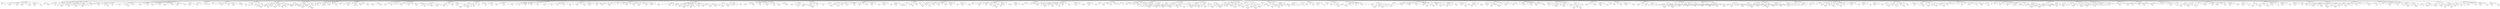 digraph {

"Prog_99050"->"<
>99051";
"Prog_99050"->"<
>99052";
"Prog_99050"->"CallFunction_99053";
"CallFunction_99053"->"IDENTIFIERExpression_99054";
"IDENTIFIERExpression_99054"->"<pdf>99055";
"CallFunction_99053"->"<(>99056";
"CallFunction_99053"->"STRINGExpression_99057";
"STRINGExpression_99057"->"<reg-plot.pdf>99058";
"CallFunction_99053"->"<,>99059";
"CallFunction_99053"->"AssignmentOpetators_99060";
"AssignmentOpetators_99060"->"IDENTIFIERExpression_99061";
"IDENTIFIERExpression_99061"->"<paper>99062";
"AssignmentOpetators_99060"->"<=>99063";
"AssignmentOpetators_99060"->"STRINGExpression_99064";
"STRINGExpression_99064"->"<a4r>99065";
"CallFunction_99053"->"<,>99066";
"CallFunction_99053"->"AssignmentOpetators_99067";
"AssignmentOpetators_99067"->"IDENTIFIERExpression_99068";
"IDENTIFIERExpression_99068"->"<encoding>99069";
"AssignmentOpetators_99067"->"<=>99070";
"AssignmentOpetators_99067"->"STRINGExpression_99071";
"STRINGExpression_99071"->"<ISOLatin1.enc>99072";
"CallFunction_99053"->"<,>99073";
"CallFunction_99053"->"AssignmentOpetators_99074";
"AssignmentOpetators_99074"->"IDENTIFIERExpression_99075";
"IDENTIFIERExpression_99075"->"<compress>99076";
"AssignmentOpetators_99074"->"<=>99077";
"AssignmentOpetators_99074"->"FALSE_99078";
"FALSE_99078"->"<FALSE>99079";
"CallFunction_99053"->"<)>99080";
"Prog_99050"->"<
>99081";
"Prog_99050"->"<
>99082";
"Prog_99050"->"<
>99083";
"Prog_99050"->"<
>99084";
"Prog_99050"->"<
>99085";
"Prog_99050"->"CallFunction_99086";
"CallFunction_99086"->"IDENTIFIERExpression_99087";
"IDENTIFIERExpression_99087"->"<options>99088";
"CallFunction_99086"->"<(>99089";
"CallFunction_99086"->"AssignmentOpetators_99090";
"AssignmentOpetators_99090"->"IDENTIFIERExpression_99091";
"IDENTIFIERExpression_99091"->"<warn>99092";
"AssignmentOpetators_99090"->"<=>99093";
"AssignmentOpetators_99090"->"INTExpression_99094";
"INTExpression_99094"->"<1>99095";
"CallFunction_99086"->"<)>99096";
"Prog_99050"->"<
>99097";
"Prog_99050"->"<
>99098";
"Prog_99050"->"CallFunction_99099";
"CallFunction_99099"->"IDENTIFIERExpression_99100";
"IDENTIFIERExpression_99100"->"<plot>99101";
"CallFunction_99099"->"<(>99102";
"CallFunction_99099"->"INTExpression_99103";
"INTExpression_99103"->"<0>99104";
"CallFunction_99099"->"<)>99105";
"Prog_99050"->"<
>99106";
"Prog_99050"->"CallFunction_99107";
"CallFunction_99107"->"IDENTIFIERExpression_99108";
"IDENTIFIERExpression_99108"->"<str>99109";
"CallFunction_99107"->"<(>99110";
"CallFunction_99107"->"CallFunction_99111";
"CallFunction_99111"->"IDENTIFIERExpression_99112";
"IDENTIFIERExpression_99112"->"<par>99113";
"CallFunction_99111"->"<(>99114";
"CallFunction_99111"->"CallFunction_99115";
"CallFunction_99115"->"IDENTIFIERExpression_99116";
"IDENTIFIERExpression_99116"->"<c>99117";
"CallFunction_99115"->"<(>99118";
"CallFunction_99115"->"STRINGExpression_99119";
"STRINGExpression_99119"->"<usr>99120";
"CallFunction_99115"->"<,>99121";
"CallFunction_99115"->"STRINGExpression_99122";
"STRINGExpression_99122"->"<xaxp>99123";
"CallFunction_99115"->"<,>99124";
"CallFunction_99115"->"STRINGExpression_99125";
"STRINGExpression_99125"->"<yaxp>99126";
"CallFunction_99115"->"<)>99127";
"CallFunction_99111"->"<)>99128";
"CallFunction_99107"->"<)>99129";
"Prog_99050"->"<
>99130";
"Prog_99050"->"<
>99131";
"Prog_99050"->"<
>99132";
"Prog_99050"->"<
>99133";
"Prog_99050"->"<
>99134";
"Prog_99050"->"<
>99135";
"Prog_99050"->"<
>99136";
"Prog_99050"->"<
>99137";
"Prog_99050"->"CallFunction_99138";
"CallFunction_99138"->"IDENTIFIERExpression_99139";
"IDENTIFIERExpression_99139"->"<par>99140";
"CallFunction_99138"->"<(>99141";
"CallFunction_99138"->"AssignmentOpetators_99142";
"AssignmentOpetators_99142"->"IDENTIFIERExpression_99143";
"IDENTIFIERExpression_99143"->"<pty>99144";
"AssignmentOpetators_99142"->"<=>99145";
"AssignmentOpetators_99142"->"STRINGExpression_99146";
"STRINGExpression_99146"->"<s>99147";
"CallFunction_99138"->"<)>99148";
"Prog_99050"->"<
>99149";
"Prog_99050"->"CallFunction_99150";
"CallFunction_99150"->"IDENTIFIERExpression_99151";
"IDENTIFIERExpression_99151"->"<plot>99152";
"CallFunction_99150"->"<(>99153";
"CallFunction_99150"->"CallFunction_99154";
"CallFunction_99154"->"IDENTIFIERExpression_99155";
"IDENTIFIERExpression_99155"->"<c>99156";
"CallFunction_99154"->"<(>99157";
"CallFunction_99154"->"MinusOrPlusUnary_99158";
"MinusOrPlusUnary_99158"->"<->99159";
"MinusOrPlusUnary_99158"->"INTExpression_99160";
"INTExpression_99160"->"<1>99161";
"CallFunction_99154"->"<,>99162";
"CallFunction_99154"->"INTExpression_99163";
"INTExpression_99163"->"<16>99164";
"CallFunction_99154"->"<)>99165";
"CallFunction_99150"->"<,>99166";
"CallFunction_99150"->"CallFunction_99167";
"CallFunction_99167"->"IDENTIFIERExpression_99168";
"IDENTIFIERExpression_99168"->"<c>99169";
"CallFunction_99167"->"<(>99170";
"CallFunction_99167"->"MinusOrPlusUnary_99171";
"MinusOrPlusUnary_99171"->"<->99172";
"MinusOrPlusUnary_99171"->"INTExpression_99173";
"INTExpression_99173"->"<1>99174";
"CallFunction_99167"->"<,>99175";
"CallFunction_99167"->"INTExpression_99176";
"INTExpression_99176"->"<16>99177";
"CallFunction_99167"->"<)>99178";
"CallFunction_99150"->"<,>99179";
"CallFunction_99150"->"AssignmentOpetators_99180";
"AssignmentOpetators_99180"->"IDENTIFIERExpression_99181";
"IDENTIFIERExpression_99181"->"<type>99182";
"AssignmentOpetators_99180"->"<=>99183";
"AssignmentOpetators_99180"->"STRINGExpression_99184";
"STRINGExpression_99184"->"<n>99185";
"CallFunction_99150"->"<,>99186";
"CallFunction_99150"->"AssignmentOpetators_99187";
"AssignmentOpetators_99187"->"IDENTIFIERExpression_99188";
"IDENTIFIERExpression_99188"->"<xlab>99189";
"AssignmentOpetators_99187"->"<=>99190";
"AssignmentOpetators_99187"->"STRINGExpression_99191";
"STRINGExpression_99191"->"<>99192";
"CallFunction_99150"->"<,>99193";
"CallFunction_99150"->"AssignmentOpetators_99194";
"AssignmentOpetators_99194"->"IDENTIFIERExpression_99195";
"IDENTIFIERExpression_99195"->"<ylab>99196";
"AssignmentOpetators_99194"->"<=>99197";
"AssignmentOpetators_99194"->"STRINGExpression_99198";
"STRINGExpression_99198"->"<>99199";
"CallFunction_99150"->"<,>99200";
"CallFunction_99150"->"AssignmentOpetators_99201";
"AssignmentOpetators_99201"->"IDENTIFIERExpression_99202";
"IDENTIFIERExpression_99202"->"<xaxs>99203";
"AssignmentOpetators_99201"->"<=>99204";
"AssignmentOpetators_99201"->"STRINGExpression_99205";
"STRINGExpression_99205"->"<i>99206";
"CallFunction_99150"->"<,>99207";
"CallFunction_99150"->"AssignmentOpetators_99208";
"AssignmentOpetators_99208"->"IDENTIFIERExpression_99209";
"IDENTIFIERExpression_99209"->"<yaxs>99210";
"AssignmentOpetators_99208"->"<=>99211";
"AssignmentOpetators_99208"->"STRINGExpression_99212";
"STRINGExpression_99212"->"<i>99213";
"CallFunction_99150"->"<)>99214";
"Prog_99050"->"<
>99215";
"Prog_99050"->"CallFunction_99216";
"CallFunction_99216"->"IDENTIFIERExpression_99217";
"IDENTIFIERExpression_99217"->"<title>99218";
"CallFunction_99216"->"<(>99219";
"CallFunction_99216"->"STRINGExpression_99220";
"STRINGExpression_99220"->"<Centred chars in default char set (ISO Latin1)>99221";
"CallFunction_99216"->"<)>99222";
"Prog_99050"->"<
>99223";
"Prog_99050"->"CallFunction_99224";
"CallFunction_99224"->"IDENTIFIERExpression_99225";
"IDENTIFIERExpression_99225"->"<grid>99226";
"CallFunction_99224"->"<(>99227";
"CallFunction_99224"->"INTExpression_99228";
"INTExpression_99228"->"<17>99229";
"CallFunction_99224"->"<,>99230";
"CallFunction_99224"->"INTExpression_99231";
"INTExpression_99231"->"<17>99232";
"CallFunction_99224"->"<,>99233";
"CallFunction_99224"->"AssignmentOpetators_99234";
"AssignmentOpetators_99234"->"IDENTIFIERExpression_99235";
"IDENTIFIERExpression_99235"->"<lty>99236";
"AssignmentOpetators_99234"->"<=>99237";
"AssignmentOpetators_99234"->"INTExpression_99238";
"INTExpression_99238"->"<1>99239";
"CallFunction_99224"->"<)>99240";
"Prog_99050"->"<
>99241";
"Prog_99050"->"CallFunction_99242";
"CallFunction_99242"->"AssignmentOpetators_99243";
"AssignmentOpetators_99243"->"IDENTIFIERExpression_99244";
"IDENTIFIERExpression_99244"->"<known>99245";
"AssignmentOpetators_99243"->"<<->99246";
"AssignmentOpetators_99243"->"IDENTIFIERExpression_99247";
"IDENTIFIERExpression_99247"->"<c>99248";
"CallFunction_99242"->"<(>99249";
"CallFunction_99242"->"ColonOperator_99250";
"ColonOperator_99250"->"INTExpression_99251";
"INTExpression_99251"->"<32>99252";
"ColonOperator_99250"->"<:>99253";
"ColonOperator_99250"->"INTExpression_99254";
"INTExpression_99254"->"<126>99255";
"CallFunction_99242"->"<,>99256";
"CallFunction_99242"->"ColonOperator_99257";
"ColonOperator_99257"->"INTExpression_99258";
"INTExpression_99258"->"<160>99259";
"ColonOperator_99257"->"<:>99260";
"ColonOperator_99257"->"INTExpression_99261";
"INTExpression_99261"->"<255>99262";
"CallFunction_99242"->"<)>99263";
"Prog_99050"->"<
>99264";
"Prog_99050"->"<
>99265";
"Prog_99050"->"For_99266";
"For_99266"->"<for>99267";
"For_99266"->"<(>99268";
"For_99266"->"<i>99269";
"For_99266"->"<in>99270";
"For_99266"->"IDENTIFIERExpression_99271";
"IDENTIFIERExpression_99271"->"<known>99272";
"For_99266"->"<)>99273";
"For_99266"->"Compound_99274";
"Compound_99274"->"<{>99275";
"Compound_99274"->"AssignmentOpetators_99276";
"AssignmentOpetators_99276"->"IDENTIFIERExpression_99277";
"IDENTIFIERExpression_99277"->"<x>99278";
"AssignmentOpetators_99276"->"<<->99279";
"AssignmentOpetators_99276"->"WrappedWithPercent_99280";
"WrappedWithPercent_99280"->"IDENTIFIERExpression_99281";
"IDENTIFIERExpression_99281"->"<i>99282";
"WrappedWithPercent_99280"->"<%%>99283";
"WrappedWithPercent_99280"->"INTExpression_99284";
"INTExpression_99284"->"<16>99285";
"Compound_99274"->"<
>99286";
"Compound_99274"->"AssignmentOpetators_99287";
"AssignmentOpetators_99287"->"IDENTIFIERExpression_99288";
"IDENTIFIERExpression_99288"->"<y>99289";
"AssignmentOpetators_99287"->"<<->99290";
"AssignmentOpetators_99287"->"WrappedWithPercent_99291";
"WrappedWithPercent_99291"->"IDENTIFIERExpression_99292";
"IDENTIFIERExpression_99292"->"<i>99293";
"WrappedWithPercent_99291"->"<%/%>99294";
"WrappedWithPercent_99291"->"INTExpression_99295";
"INTExpression_99295"->"<16>99296";
"Compound_99274"->"<
>99297";
"Compound_99274"->"CallFunction_99298";
"CallFunction_99298"->"IDENTIFIERExpression_99299";
"IDENTIFIERExpression_99299"->"<points>99300";
"CallFunction_99298"->"<(>99301";
"CallFunction_99298"->"IDENTIFIERExpression_99302";
"IDENTIFIERExpression_99302"->"<x>99303";
"CallFunction_99298"->"<,>99304";
"CallFunction_99298"->"IDENTIFIERExpression_99305";
"IDENTIFIERExpression_99305"->"<y>99306";
"CallFunction_99298"->"<,>99307";
"CallFunction_99298"->"AssignmentOpetators_99308";
"AssignmentOpetators_99308"->"IDENTIFIERExpression_99309";
"IDENTIFIERExpression_99309"->"<pch>99310";
"AssignmentOpetators_99308"->"<=>99311";
"AssignmentOpetators_99308"->"MinusOrPlusUnary_99312";
"MinusOrPlusUnary_99312"->"<->99313";
"MinusOrPlusUnary_99312"->"IDENTIFIERExpression_99314";
"IDENTIFIERExpression_99314"->"<i>99315";
"CallFunction_99298"->"<)>99316";
"Compound_99274"->"<
>99317";
"Compound_99274"->"<}>99318";
"Prog_99050"->"<
>99319";
"Prog_99050"->"<
>99320";
"Prog_99050"->"CallFunction_99321";
"CallFunction_99321"->"IDENTIFIERExpression_99322";
"IDENTIFIERExpression_99322"->"<par>99323";
"CallFunction_99321"->"<(>99324";
"CallFunction_99321"->"AssignmentOpetators_99325";
"AssignmentOpetators_99325"->"IDENTIFIERExpression_99326";
"IDENTIFIERExpression_99326"->"<pty>99327";
"AssignmentOpetators_99325"->"<=>99328";
"AssignmentOpetators_99325"->"STRINGExpression_99329";
"STRINGExpression_99329"->"<m>99330";
"CallFunction_99321"->"<)>99331";
"Prog_99050"->"<
>99332";
"Prog_99050"->"<
>99333";
"Prog_99050"->"<
>99334";
"Prog_99050"->"<
>99335";
"Prog_99050"->"<
>99336";
"Prog_99050"->"<
>99337";
"Prog_99050"->"CallFunction_99338";
"CallFunction_99338"->"IDENTIFIERExpression_99339";
"IDENTIFIERExpression_99339"->"<dotchart>99340";
"CallFunction_99338"->"<(>99341";
"CallFunction_99338"->"IDENTIFIERExpression_99342";
"IDENTIFIERExpression_99342"->"<VADeaths>99343";
"CallFunction_99338"->"<,>99344";
"CallFunction_99338"->"AssignmentOpetators_99345";
"AssignmentOpetators_99345"->"IDENTIFIERExpression_99346";
"IDENTIFIERExpression_99346"->"<main>99347";
"AssignmentOpetators_99345"->"<=>99348";
"AssignmentOpetators_99345"->"STRINGExpression_99349";
"STRINGExpression_99349"->"<Death Rates in Virginia - 1940>99350";
"CallFunction_99338"->"<,>99351";
"CallFunction_99338"->"AssignmentOpetators_99352";
"AssignmentOpetators_99352"->"IDENTIFIERExpression_99353";
"IDENTIFIERExpression_99353"->"<cex>99354";
"AssignmentOpetators_99352"->"<=>99355";
"AssignmentOpetators_99352"->"FLOATExpression_99356";
"FLOATExpression_99356"->"<0.5>99357";
"CallFunction_99338"->"<)>99358";
"Prog_99050"->"<
>99359";
"Prog_99050"->"CallFunction_99360";
"CallFunction_99360"->"IDENTIFIERExpression_99361";
"IDENTIFIERExpression_99361"->"<dotchart>99362";
"CallFunction_99360"->"<(>99363";
"CallFunction_99360"->"IDENTIFIERExpression_99364";
"IDENTIFIERExpression_99364"->"<VADeaths>99365";
"CallFunction_99360"->"<,>99366";
"CallFunction_99360"->"AssignmentOpetators_99367";
"AssignmentOpetators_99367"->"IDENTIFIERExpression_99368";
"IDENTIFIERExpression_99368"->"<main>99369";
"AssignmentOpetators_99367"->"<=>99370";
"AssignmentOpetators_99367"->"STRINGExpression_99371";
"STRINGExpression_99371"->"<Death Rates in Virginia - 1940>99372";
"CallFunction_99360"->"<,>99373";
"CallFunction_99360"->"AssignmentOpetators_99374";
"AssignmentOpetators_99374"->"IDENTIFIERExpression_99375";
"IDENTIFIERExpression_99375"->"<cex>99376";
"AssignmentOpetators_99374"->"<=>99377";
"AssignmentOpetators_99374"->"FLOATExpression_99378";
"FLOATExpression_99378"->"<1.5>99379";
"CallFunction_99360"->"<)>99380";
"Prog_99050"->"<
>99381";
"Prog_99050"->"<
>99382";
"Prog_99050"->"<
>99383";
"Prog_99050"->"CallFunction_99384";
"CallFunction_99384"->"AssignmentOpetators_99385";
"AssignmentOpetators_99385"->"IDENTIFIERExpression_99386";
"IDENTIFIERExpression_99386"->"<t1>99387";
"AssignmentOpetators_99385"->"<<->99388";
"AssignmentOpetators_99385"->"IDENTIFIERExpression_99389";
"IDENTIFIERExpression_99389"->"<ts>99390";
"CallFunction_99384"->"<(>99391";
"CallFunction_99384"->"ColonOperator_99392";
"ColonOperator_99392"->"INTExpression_99393";
"INTExpression_99393"->"<0>99394";
"ColonOperator_99392"->"<:>99395";
"ColonOperator_99392"->"INTExpression_99396";
"INTExpression_99396"->"<100>99397";
"CallFunction_99384"->"<)>99398";
"Prog_99050"->"<
>99399";
"Prog_99050"->"<
>99400";
"Prog_99050"->"CallFunction_99401";
"CallFunction_99401"->"IDENTIFIERExpression_99402";
"IDENTIFIERExpression_99402"->"<plot>99403";
"CallFunction_99401"->"<(>99404";
"CallFunction_99401"->"IDENTIFIERExpression_99405";
"IDENTIFIERExpression_99405"->"<t1>99406";
"CallFunction_99401"->"<,>99407";
"CallFunction_99401"->"AssignmentOpetators_99408";
"AssignmentOpetators_99408"->"IDENTIFIERExpression_99409";
"IDENTIFIERExpression_99409"->"<log>99410";
"AssignmentOpetators_99408"->"<=>99411";
"AssignmentOpetators_99408"->"STRINGExpression_99412";
"STRINGExpression_99412"->"<y>99413";
"CallFunction_99401"->"<)>99414";
"Prog_99050"->"<
>99415";
"Prog_99050"->"CallFunction_99416";
"CallFunction_99416"->"IDENTIFIERExpression_99417";
"IDENTIFIERExpression_99417"->"<plot>99418";
"CallFunction_99416"->"<(>99419";
"CallFunction_99416"->"CallFunction_99420";
"CallFunction_99420"->"IDENTIFIERExpression_99421";
"IDENTIFIERExpression_99421"->"<cbind>99422";
"CallFunction_99420"->"<(>99423";
"CallFunction_99420"->"IDENTIFIERExpression_99424";
"IDENTIFIERExpression_99424"->"<t1>99425";
"CallFunction_99420"->"<,>99426";
"CallFunction_99420"->"MultOrDivBinary_99427";
"MultOrDivBinary_99427"->"INTExpression_99428";
"INTExpression_99428"->"<10>99429";
"MultOrDivBinary_99427"->"<*>99430";
"MultOrDivBinary_99427"->"IDENTIFIERExpression_99431";
"IDENTIFIERExpression_99431"->"<t1>99432";
"CallFunction_99420"->"<,>99433";
"CallFunction_99420"->"MinusOrPlusBinary_99434";
"MinusOrPlusBinary_99434"->"IDENTIFIERExpression_99435";
"IDENTIFIERExpression_99435"->"<t1>99436";
"MinusOrPlusBinary_99434"->"<->99437";
"MinusOrPlusBinary_99434"->"INTExpression_99438";
"INTExpression_99438"->"<4>99439";
"CallFunction_99420"->"<)>99440";
"CallFunction_99416"->"<,>99441";
"CallFunction_99416"->"AssignmentOpetators_99442";
"AssignmentOpetators_99442"->"IDENTIFIERExpression_99443";
"IDENTIFIERExpression_99443"->"<log>99444";
"AssignmentOpetators_99442"->"<=>99445";
"AssignmentOpetators_99442"->"STRINGExpression_99446";
"STRINGExpression_99446"->"<y>99447";
"CallFunction_99416"->"<,>99448";
"CallFunction_99416"->"AssignmentOpetators_99449";
"AssignmentOpetators_99449"->"IDENTIFIERExpression_99450";
"IDENTIFIERExpression_99450"->"<plot.type>99451";
"AssignmentOpetators_99449"->"<=>99452";
"AssignmentOpetators_99449"->"STRINGExpression_99453";
"STRINGExpression_99453"->"<single>99454";
"CallFunction_99416"->"<)>99455";
"Prog_99050"->"<
>99456";
"Prog_99050"->"CallFunction_99457";
"CallFunction_99457"->"IDENTIFIERExpression_99458";
"IDENTIFIERExpression_99458"->"<stopifnot>99459";
"CallFunction_99457"->"<(>99460";
"CallFunction_99457"->"Comparisons_99461";
"Comparisons_99461"->"IndexingBasic_99462";
"IndexingBasic_99462"->"CallFunction_99463";
"CallFunction_99463"->"IDENTIFIERExpression_99464";
"IDENTIFIERExpression_99464"->"<par>99465";
"CallFunction_99463"->"<(>99466";
"CallFunction_99463"->"STRINGExpression_99467";
"STRINGExpression_99467"->"<usr>99468";
"CallFunction_99463"->"<)>99469";
"IndexingBasic_99462"->"<[>99470";
"IndexingBasic_99462"->"INTExpression_99471";
"INTExpression_99471"->"<4>99472";
"IndexingBasic_99462"->"<]>99473";
"Comparisons_99461"->"<>>99474";
"Comparisons_99461"->"INTExpression_99475";
"INTExpression_99475"->"<3>99476";
"CallFunction_99457"->"<)>99477";
"Prog_99050"->"<
>99478";
"Prog_99050"->"<
>99479";
"Prog_99050"->"<
>99480";
"Prog_99050"->"<
>99481";
"Prog_99050"->"<
>99482";
"Prog_99050"->"CallFunction_99483";
"CallFunction_99483"->"IDENTIFIERExpression_99484";
"IDENTIFIERExpression_99484"->"<plot>99485";
"CallFunction_99483"->"<(>99486";
"CallFunction_99483"->"ColonOperator_99487";
"ColonOperator_99487"->"INTExpression_99488";
"INTExpression_99488"->"<1>99489";
"ColonOperator_99487"->"<:>99490";
"ColonOperator_99487"->"INTExpression_99491";
"INTExpression_99491"->"<10>99492";
"CallFunction_99483"->"<,>99493";
"CallFunction_99483"->"AssignmentOpetators_99494";
"AssignmentOpetators_99494"->"IDENTIFIERExpression_99495";
"IDENTIFIERExpression_99495"->"<type>99496";
"AssignmentOpetators_99494"->"<=>99497";
"AssignmentOpetators_99494"->"STRINGExpression_99498";
"STRINGExpression_99498"->"<n>99499";
"CallFunction_99483"->"<)>99500";
"Prog_99050"->"<
>99501";
"Prog_99050"->"CallFunction_99502";
"CallFunction_99502"->"IDENTIFIERExpression_99503";
"IDENTIFIERExpression_99503"->"<polygon>99504";
"CallFunction_99502"->"<(>99505";
"CallFunction_99502"->"CallFunction_99506";
"CallFunction_99506"->"IDENTIFIERExpression_99507";
"IDENTIFIERExpression_99507"->"<c>99508";
"CallFunction_99506"->"<(>99509";
"CallFunction_99506"->"INTExpression_99510";
"INTExpression_99510"->"<1>99511";
"CallFunction_99506"->"<,>99512";
"CallFunction_99506"->"INTExpression_99513";
"INTExpression_99513"->"<3>99514";
"CallFunction_99506"->"<,>99515";
"CallFunction_99506"->"INTExpression_99516";
"INTExpression_99516"->"<3>99517";
"CallFunction_99506"->"<,>99518";
"CallFunction_99506"->"INTExpression_99519";
"INTExpression_99519"->"<1>99520";
"CallFunction_99506"->"<)>99521";
"CallFunction_99502"->"<,>99522";
"CallFunction_99502"->"CallFunction_99523";
"CallFunction_99523"->"IDENTIFIERExpression_99524";
"IDENTIFIERExpression_99524"->"<c>99525";
"CallFunction_99523"->"<(>99526";
"CallFunction_99523"->"INTExpression_99527";
"INTExpression_99527"->"<1>99528";
"CallFunction_99523"->"<,>99529";
"CallFunction_99523"->"INTExpression_99530";
"INTExpression_99530"->"<1>99531";
"CallFunction_99523"->"<,>99532";
"CallFunction_99523"->"INTExpression_99533";
"INTExpression_99533"->"<3>99534";
"CallFunction_99523"->"<,>99535";
"CallFunction_99523"->"INTExpression_99536";
"INTExpression_99536"->"<3>99537";
"CallFunction_99523"->"<)>99538";
"CallFunction_99502"->"<,>99539";
"CallFunction_99502"->"AssignmentOpetators_99540";
"AssignmentOpetators_99540"->"IDENTIFIERExpression_99541";
"IDENTIFIERExpression_99541"->"<col>99542";
"AssignmentOpetators_99540"->"<=>99543";
"AssignmentOpetators_99540"->"STRINGExpression_99544";
"STRINGExpression_99544"->"<yellow>99545";
"CallFunction_99502"->"<,>99546";
"CallFunction_99502"->"AssignmentOpetators_99547";
"AssignmentOpetators_99547"->"IDENTIFIERExpression_99548";
"IDENTIFIERExpression_99548"->"<border>99549";
"AssignmentOpetators_99547"->"<=>99550";
"AssignmentOpetators_99547"->"STRINGExpression_99551";
"STRINGExpression_99551"->"<red>99552";
"CallFunction_99502"->"<,>99553";
"CallFunction_99502"->"AssignmentOpetators_99554";
"AssignmentOpetators_99554"->"IDENTIFIERExpression_99555";
"IDENTIFIERExpression_99555"->"<lty>99556";
"AssignmentOpetators_99554"->"<=>99557";
"AssignmentOpetators_99554"->"STRINGExpression_99558";
"STRINGExpression_99558"->"<blank>99559";
"CallFunction_99502"->"<)>99560";
"Prog_99050"->"<
>99561";
"Prog_99050"->"CallFunction_99562";
"CallFunction_99562"->"IDENTIFIERExpression_99563";
"IDENTIFIERExpression_99563"->"<rect>99564";
"CallFunction_99562"->"<(>99565";
"CallFunction_99562"->"INTExpression_99566";
"INTExpression_99566"->"<6>99567";
"CallFunction_99562"->"<,>99568";
"CallFunction_99562"->"INTExpression_99569";
"INTExpression_99569"->"<6>99570";
"CallFunction_99562"->"<,>99571";
"CallFunction_99562"->"INTExpression_99572";
"INTExpression_99572"->"<10>99573";
"CallFunction_99562"->"<,>99574";
"CallFunction_99562"->"INTExpression_99575";
"INTExpression_99575"->"<10>99576";
"CallFunction_99562"->"<,>99577";
"CallFunction_99562"->"AssignmentOpetators_99578";
"AssignmentOpetators_99578"->"IDENTIFIERExpression_99579";
"IDENTIFIERExpression_99579"->"<col>99580";
"AssignmentOpetators_99578"->"<=>99581";
"AssignmentOpetators_99578"->"STRINGExpression_99582";
"STRINGExpression_99582"->"<blue>99583";
"CallFunction_99562"->"<,>99584";
"CallFunction_99562"->"AssignmentOpetators_99585";
"AssignmentOpetators_99585"->"IDENTIFIERExpression_99586";
"IDENTIFIERExpression_99586"->"<border>99587";
"AssignmentOpetators_99585"->"<=>99588";
"AssignmentOpetators_99585"->"STRINGExpression_99589";
"STRINGExpression_99589"->"<red>99590";
"CallFunction_99562"->"<,>99591";
"CallFunction_99562"->"AssignmentOpetators_99592";
"AssignmentOpetators_99592"->"IDENTIFIERExpression_99593";
"IDENTIFIERExpression_99593"->"<lty>99594";
"AssignmentOpetators_99592"->"<=>99595";
"AssignmentOpetators_99592"->"STRINGExpression_99596";
"STRINGExpression_99596"->"<blank>99597";
"CallFunction_99562"->"<)>99598";
"Prog_99050"->"<
>99599";
"Prog_99050"->"<
>99600";
"Prog_99050"->"CallFunction_99601";
"CallFunction_99601"->"IDENTIFIERExpression_99602";
"IDENTIFIERExpression_99602"->"<with>99603";
"CallFunction_99601"->"<(>99604";
"CallFunction_99601"->"IDENTIFIERExpression_99605";
"IDENTIFIERExpression_99605"->"<trees>99606";
"CallFunction_99601"->"<,>99607";
"CallFunction_99601"->"CallFunction_99608";
"CallFunction_99608"->"IDENTIFIERExpression_99609";
"IDENTIFIERExpression_99609"->"<symbols>99610";
"CallFunction_99608"->"<(>99611";
"CallFunction_99608"->"IDENTIFIERExpression_99612";
"IDENTIFIERExpression_99612"->"<Height>99613";
"CallFunction_99608"->"<,>99614";
"CallFunction_99608"->"IDENTIFIERExpression_99615";
"IDENTIFIERExpression_99615"->"<Volume>99616";
"CallFunction_99608"->"<,>99617";
"CallFunction_99608"->"AssignmentOpetators_99618";
"AssignmentOpetators_99618"->"IDENTIFIERExpression_99619";
"IDENTIFIERExpression_99619"->"<circles>99620";
"AssignmentOpetators_99618"->"<=>99621";
"AssignmentOpetators_99618"->"MultOrDivBinary_99622";
"MultOrDivBinary_99622"->"IDENTIFIERExpression_99623";
"IDENTIFIERExpression_99623"->"<Girth>99624";
"MultOrDivBinary_99622"->"</>99625";
"MultOrDivBinary_99622"->"INTExpression_99626";
"INTExpression_99626"->"<24>99627";
"CallFunction_99608"->"<,>99628";
"CallFunction_99608"->"AssignmentOpetators_99629";
"AssignmentOpetators_99629"->"IDENTIFIERExpression_99630";
"IDENTIFIERExpression_99630"->"<inches>99631";
"AssignmentOpetators_99629"->"<=>99632";
"AssignmentOpetators_99629"->"FALSE_99633";
"FALSE_99633"->"<FALSE>99634";
"CallFunction_99608"->"<,>99635";
"CallFunction_99608"->"AssignmentOpetators_99636";
"AssignmentOpetators_99636"->"IDENTIFIERExpression_99637";
"IDENTIFIERExpression_99637"->"<lty>99638";
"AssignmentOpetators_99636"->"<=>99639";
"AssignmentOpetators_99636"->"STRINGExpression_99640";
"STRINGExpression_99640"->"<blank>99641";
"CallFunction_99608"->"<,>99642";
"CallFunction_99608"->"AssignmentOpetators_99643";
"AssignmentOpetators_99643"->"IDENTIFIERExpression_99644";
"IDENTIFIERExpression_99644"->"<bg>99645";
"AssignmentOpetators_99643"->"<=>99646";
"AssignmentOpetators_99643"->"STRINGExpression_99647";
"STRINGExpression_99647"->"<blue>99648";
"CallFunction_99608"->"<)>99649";
"CallFunction_99601"->"<)>99650";
"Prog_99050"->"<
>99651";
"Prog_99050"->"<
>99652";
"Prog_99050"->"<
>99653";
"Prog_99050"->"<
>99654";
"Prog_99050"->"AssignmentOpetators_99655";
"AssignmentOpetators_99655"->"IDENTIFIERExpression_99656";
"IDENTIFIERExpression_99656"->"<lt>99657";
"AssignmentOpetators_99655"->"<<->99658";
"AssignmentOpetators_99655"->"IfElseStatement_99659";
"IfElseStatement_99659"->"<if>99660";
"IfElseStatement_99659"->"<(>99661";
"IfElseStatement_99659"->"CallFunction_99662";
"CallFunction_99662"->"IDENTIFIERExpression_99663";
"IDENTIFIERExpression_99663"->"<is.R>99664";
"CallFunction_99662"->"<(>99665";
"CallFunction_99662"->"<)>99666";
"IfElseStatement_99659"->"<)>99667";
"IfElseStatement_99659"->"STRINGExpression_99668";
"STRINGExpression_99668"->"<31>99669";
"IfElseStatement_99659"->"<else>99670";
"IfElseStatement_99659"->"INTExpression_99671";
"INTExpression_99671"->"<2>99672";
"Prog_99050"->"<
>99673";
"Prog_99050"->"CallFunction_99674";
"CallFunction_99674"->"AssignmentOpetators_99675";
"AssignmentOpetators_99675"->"IDENTIFIERExpression_99676";
"IDENTIFIERExpression_99676"->"<x>99677";
"AssignmentOpetators_99675"->"<<->99678";
"AssignmentOpetators_99675"->"IDENTIFIERExpression_99679";
"IDENTIFIERExpression_99679"->"<seq>99680";
"CallFunction_99674"->"<(>99681";
"CallFunction_99674"->"MinusOrPlusUnary_99682";
"MinusOrPlusUnary_99682"->"<->99683";
"MinusOrPlusUnary_99682"->"INTExpression_99684";
"INTExpression_99684"->"<2>99685";
"CallFunction_99674"->"<,>99686";
"CallFunction_99674"->"INTExpression_99687";
"INTExpression_99687"->"<3>99688";
"CallFunction_99674"->"<,>99689";
"CallFunction_99674"->"AssignmentOpetators_99690";
"AssignmentOpetators_99690"->"IDENTIFIERExpression_99691";
"IDENTIFIERExpression_99691"->"<len>99692";
"AssignmentOpetators_99690"->"<=>99693";
"AssignmentOpetators_99690"->"INTExpression_99694";
"INTExpression_99694"->"<1001>99695";
"CallFunction_99674"->"<)>99696";
"Prog_99050"->"<
>99697";
"Prog_99050"->"CallFunction_99698";
"CallFunction_99698"->"AssignmentOpetators_99699";
"AssignmentOpetators_99699"->"IDENTIFIERExpression_99700";
"IDENTIFIERExpression_99700"->"<op>99701";
"AssignmentOpetators_99699"->"<<->99702";
"AssignmentOpetators_99699"->"IDENTIFIERExpression_99703";
"IDENTIFIERExpression_99703"->"<par>99704";
"CallFunction_99698"->"<(>99705";
"CallFunction_99698"->"AssignmentOpetators_99706";
"AssignmentOpetators_99706"->"IDENTIFIERExpression_99707";
"IDENTIFIERExpression_99707"->"<tck>99708";
"AssignmentOpetators_99706"->"<=>99709";
"AssignmentOpetators_99706"->"MinusOrPlusUnary_99710";
"MinusOrPlusUnary_99710"->"<+>99711";
"MinusOrPlusUnary_99710"->"FLOATExpression_99712";
"FLOATExpression_99712"->"<0.02>99713";
"CallFunction_99698"->"<,>99714";
"CallFunction_99698"->"CallFunction_99715";
"CallFunction_99715"->"AssignmentOpetators_99716";
"AssignmentOpetators_99716"->"IDENTIFIERExpression_99717";
"IDENTIFIERExpression_99717"->"<mgp>99718";
"AssignmentOpetators_99716"->"<=>99719";
"AssignmentOpetators_99716"->"MinusOrPlusUnary_99720";
"MinusOrPlusUnary_99720"->"<->99721";
"MinusOrPlusUnary_99720"->"IDENTIFIERExpression_99722";
"IDENTIFIERExpression_99722"->"<c>99723";
"CallFunction_99715"->"<(>99724";
"CallFunction_99715"->"INTExpression_99725";
"INTExpression_99725"->"<3>99726";
"CallFunction_99715"->"<,>99727";
"CallFunction_99715"->"INTExpression_99728";
"INTExpression_99728"->"<2>99729";
"CallFunction_99715"->"<,>99730";
"CallFunction_99715"->"INTExpression_99731";
"INTExpression_99731"->"<0>99732";
"CallFunction_99715"->"<)>99733";
"CallFunction_99698"->"<)>99734";
"Prog_99050"->"<
>99735";
"Prog_99050"->"CallFunction_99736";
"CallFunction_99736"->"IDENTIFIERExpression_99737";
"IDENTIFIERExpression_99737"->"<plot>99738";
"CallFunction_99736"->"<(>99739";
"CallFunction_99736"->"IDENTIFIERExpression_99740";
"IDENTIFIERExpression_99740"->"<x>99741";
"CallFunction_99736"->"<,>99742";
"CallFunction_99736"->"MinusOrPlusBinary_99743";
"MinusOrPlusBinary_99743"->"ExponentiationBinary_99744";
"ExponentiationBinary_99744"->"IDENTIFIERExpression_99745";
"IDENTIFIERExpression_99745"->"<x>99746";
"ExponentiationBinary_99744"->"<^>99747";
"ExponentiationBinary_99744"->"INTExpression_99748";
"INTExpression_99748"->"<2>99749";
"MinusOrPlusBinary_99743"->"<->99750";
"MinusOrPlusBinary_99743"->"FLOATExpression_99751";
"FLOATExpression_99751"->"<1.2>99752";
"CallFunction_99736"->"<,>99753";
"CallFunction_99736"->"AssignmentOpetators_99754";
"AssignmentOpetators_99754"->"IDENTIFIERExpression_99755";
"IDENTIFIERExpression_99755"->"<xaxt>99756";
"AssignmentOpetators_99754"->"<=>99757";
"AssignmentOpetators_99754"->"STRINGExpression_99758";
"STRINGExpression_99758"->"<n>99759";
"CallFunction_99736"->"<,>99760";
"CallFunction_99736"->"AssignmentOpetators_99761";
"AssignmentOpetators_99761"->"IDENTIFIERExpression_99762";
"IDENTIFIERExpression_99762"->"<xlab>99763";
"AssignmentOpetators_99761"->"<=>99764";
"AssignmentOpetators_99761"->"STRINGExpression_99765";
"STRINGExpression_99765"->"<>99766";
"CallFunction_99736"->"<,>99767";
"CallFunction_99736"->"AssignmentOpetators_99768";
"AssignmentOpetators_99768"->"IDENTIFIERExpression_99769";
"IDENTIFIERExpression_99769"->"<type>99770";
"AssignmentOpetators_99768"->"<=>99771";
"AssignmentOpetators_99768"->"STRINGExpression_99772";
"STRINGExpression_99772"->"<'l'>99773";
"CallFunction_99736"->"<,>99774";
"CallFunction_99736"->"AssignmentOpetators_99775";
"AssignmentOpetators_99775"->"IDENTIFIERExpression_99776";
"IDENTIFIERExpression_99776"->"<col>99777";
"AssignmentOpetators_99775"->"<=>99778";
"AssignmentOpetators_99775"->"INTExpression_99779";
"INTExpression_99779"->"<2>99780";
"CallFunction_99736"->"<,>99781";
"CallFunction_99736"->"AssignmentOpetators_99782";
"AssignmentOpetators_99782"->"IDENTIFIERExpression_99783";
"IDENTIFIERExpression_99783"->"<main>99784";
"AssignmentOpetators_99782"->"<=>99785";
"AssignmentOpetators_99782"->"STRINGExpression_99786";
"STRINGExpression_99786"->"<mgp < 0: all ticks and labels inside `frame'>99787";
"CallFunction_99736"->"<)>99788";
"Prog_99050"->"<
>99789";
"Prog_99050"->"AssignmentOpetators_99790";
"AssignmentOpetators_99790"->"IDENTIFIERExpression_99791";
"IDENTIFIERExpression_99791"->"<x>99792";
"AssignmentOpetators_99790"->"<<->99793";
"AssignmentOpetators_99790"->"ColonOperator_99794";
"ColonOperator_99794"->"MinusOrPlusUnary_99795";
"MinusOrPlusUnary_99795"->"<->99796";
"MinusOrPlusUnary_99795"->"INTExpression_99797";
"INTExpression_99797"->"<2>99798";
"ColonOperator_99794"->"<:>99799";
"ColonOperator_99794"->"INTExpression_99800";
"INTExpression_99800"->"<3>99801";
"Prog_99050"->"<
>99802";
"Prog_99050"->"CallFunction_99803";
"CallFunction_99803"->"IDENTIFIERExpression_99804";
"IDENTIFIERExpression_99804"->"<lines>99805";
"CallFunction_99803"->"<(>99806";
"CallFunction_99803"->"IDENTIFIERExpression_99807";
"IDENTIFIERExpression_99807"->"<x>99808";
"CallFunction_99803"->"<,>99809";
"CallFunction_99803"->"MinusOrPlusBinary_99810";
"MinusOrPlusBinary_99810"->"ExponentiationBinary_99811";
"ExponentiationBinary_99811"->"IDENTIFIERExpression_99812";
"IDENTIFIERExpression_99812"->"<x>99813";
"ExponentiationBinary_99811"->"<^>99814";
"ExponentiationBinary_99811"->"INTExpression_99815";
"INTExpression_99815"->"<2>99816";
"MinusOrPlusBinary_99810"->"<->99817";
"MinusOrPlusBinary_99810"->"FLOATExpression_99818";
"FLOATExpression_99818"->"<1.2>99819";
"CallFunction_99803"->"<,>99820";
"CallFunction_99803"->"AssignmentOpetators_99821";
"AssignmentOpetators_99821"->"IDENTIFIERExpression_99822";
"IDENTIFIERExpression_99822"->"<type>99823";
"AssignmentOpetators_99821"->"<=>99824";
"AssignmentOpetators_99821"->"STRINGExpression_99825";
"STRINGExpression_99825"->"<h>99826";
"CallFunction_99803"->"<,>99827";
"CallFunction_99803"->"AssignmentOpetators_99828";
"AssignmentOpetators_99828"->"IDENTIFIERExpression_99829";
"IDENTIFIERExpression_99829"->"<col>99830";
"AssignmentOpetators_99828"->"<=>99831";
"AssignmentOpetators_99828"->"INTExpression_99832";
"INTExpression_99832"->"<3>99833";
"CallFunction_99803"->"<,>99834";
"CallFunction_99803"->"AssignmentOpetators_99835";
"AssignmentOpetators_99835"->"IDENTIFIERExpression_99836";
"IDENTIFIERExpression_99836"->"<lwd>99837";
"AssignmentOpetators_99835"->"<=>99838";
"AssignmentOpetators_99835"->"INTExpression_99839";
"INTExpression_99839"->"<3>99840";
"CallFunction_99803"->"<)>99841";
"Prog_99050"->"<
>99842";
"Prog_99050"->"CallFunction_99843";
"CallFunction_99843"->"IDENTIFIERExpression_99844";
"IDENTIFIERExpression_99844"->"<axis>99845";
"CallFunction_99843"->"<(>99846";
"CallFunction_99843"->"INTExpression_99847";
"INTExpression_99847"->"<1>99848";
"CallFunction_99843"->"<,>99849";
"CallFunction_99843"->"AssignmentOpetators_99850";
"AssignmentOpetators_99850"->"IDENTIFIERExpression_99851";
"IDENTIFIERExpression_99851"->"<pos>99852";
"AssignmentOpetators_99850"->"<=>99853";
"AssignmentOpetators_99850"->"INTExpression_99854";
"INTExpression_99854"->"<0>99855";
"CallFunction_99843"->"<,>99856";
"CallFunction_99843"->"AssignmentOpetators_99857";
"AssignmentOpetators_99857"->"IDENTIFIERExpression_99858";
"IDENTIFIERExpression_99858"->"<at>99859";
"AssignmentOpetators_99857"->"<=>99860";
"AssignmentOpetators_99857"->"ColonOperator_99861";
"ColonOperator_99861"->"MinusOrPlusUnary_99862";
"MinusOrPlusUnary_99862"->"<->99863";
"MinusOrPlusUnary_99862"->"INTExpression_99864";
"INTExpression_99864"->"<1>99865";
"ColonOperator_99861"->"<:>99866";
"ColonOperator_99861"->"INTExpression_99867";
"INTExpression_99867"->"<1>99868";
"CallFunction_99843"->"<,>99869";
"CallFunction_99843"->"AssignmentOpetators_99870";
"AssignmentOpetators_99870"->"IDENTIFIERExpression_99871";
"IDENTIFIERExpression_99871"->"<lty>99872";
"AssignmentOpetators_99870"->"<=>99873";
"AssignmentOpetators_99870"->"IDENTIFIERExpression_99874";
"IDENTIFIERExpression_99874"->"<lt>99875";
"CallFunction_99843"->"<,>99876";
"CallFunction_99843"->"AssignmentOpetators_99877";
"AssignmentOpetators_99877"->"IDENTIFIERExpression_99878";
"IDENTIFIERExpression_99878"->"<col>99879";
"AssignmentOpetators_99877"->"<=>99880";
"AssignmentOpetators_99877"->"INTExpression_99881";
"INTExpression_99881"->"<4>99882";
"CallFunction_99843"->"<)>99883";
"Prog_99050"->"<
>99884";
"Prog_99050"->"CallFunction_99885";
"CallFunction_99885"->"IDENTIFIERExpression_99886";
"IDENTIFIERExpression_99886"->"<par>99887";
"CallFunction_99885"->"<(>99888";
"CallFunction_99885"->"IDENTIFIERExpression_99889";
"IDENTIFIERExpression_99889"->"<op>99890";
"CallFunction_99885"->"<)>99891";
"Prog_99050"->"<
>99892";
"Prog_99050"->"CallFunction_99893";
"CallFunction_99893"->"IDENTIFIERExpression_99894";
"IDENTIFIERExpression_99894"->"<axis>99895";
"CallFunction_99893"->"<(>99896";
"CallFunction_99893"->"INTExpression_99897";
"INTExpression_99897"->"<1>99898";
"CallFunction_99893"->"<,>99899";
"CallFunction_99893"->"AssignmentOpetators_99900";
"AssignmentOpetators_99900"->"IDENTIFIERExpression_99901";
"IDENTIFIERExpression_99901"->"<pos>99902";
"AssignmentOpetators_99900"->"<=>99903";
"AssignmentOpetators_99900"->"INTExpression_99904";
"INTExpression_99904"->"<0>99905";
"CallFunction_99893"->"<,>99906";
"CallFunction_99893"->"CallFunction_99907";
"CallFunction_99907"->"AssignmentOpetators_99908";
"AssignmentOpetators_99908"->"IDENTIFIERExpression_99909";
"IDENTIFIERExpression_99909"->"<at>99910";
"AssignmentOpetators_99908"->"<=>99911";
"AssignmentOpetators_99908"->"IDENTIFIERExpression_99912";
"IDENTIFIERExpression_99912"->"<c>99913";
"CallFunction_99907"->"<(>99914";
"CallFunction_99907"->"MinusOrPlusUnary_99915";
"MinusOrPlusUnary_99915"->"<->99916";
"MinusOrPlusUnary_99915"->"INTExpression_99917";
"INTExpression_99917"->"<2>99918";
"CallFunction_99907"->"<,>99919";
"CallFunction_99907"->"INTExpression_99920";
"INTExpression_99920"->"<2>99921";
"CallFunction_99907"->"<,>99922";
"CallFunction_99907"->"INTExpression_99923";
"INTExpression_99923"->"<3>99924";
"CallFunction_99907"->"<)>99925";
"CallFunction_99893"->"<,>99926";
"CallFunction_99893"->"AssignmentOpetators_99927";
"AssignmentOpetators_99927"->"IDENTIFIERExpression_99928";
"IDENTIFIERExpression_99928"->"<lty>99929";
"AssignmentOpetators_99927"->"<=>99930";
"AssignmentOpetators_99927"->"IDENTIFIERExpression_99931";
"IDENTIFIERExpression_99931"->"<lt>99932";
"CallFunction_99893"->"<,>99933";
"CallFunction_99893"->"AssignmentOpetators_99934";
"AssignmentOpetators_99934"->"IDENTIFIERExpression_99935";
"IDENTIFIERExpression_99935"->"<col>99936";
"AssignmentOpetators_99934"->"<=>99937";
"AssignmentOpetators_99934"->"INTExpression_99938";
"INTExpression_99938"->"<4>99939";
"CallFunction_99893"->"<)>99940";
"Prog_99050"->"<
>99941";
"Prog_99050"->"CallFunction_99942";
"CallFunction_99942"->"IDENTIFIERExpression_99943";
"IDENTIFIERExpression_99943"->"<mtext>99944";
"CallFunction_99942"->"<(>99945";
"CallFunction_99942"->"AssignmentOpetators_99946";
"AssignmentOpetators_99946"->"IDENTIFIERExpression_99947";
"IDENTIFIERExpression_99947"->"<side>99948";
"AssignmentOpetators_99946"->"<=>99949";
"AssignmentOpetators_99946"->"INTExpression_99950";
"INTExpression_99950"->"<1>99951";
"CallFunction_99942"->"<,>99952";
"CallFunction_99942"->"STRINGExpression_99953";
"STRINGExpression_99953"->"<note the x-ticks on the other side of the bars>99954";
"CallFunction_99942"->"<)>99955";
"Prog_99050"->"<
>99956";
"Prog_99050"->"<
>99957";
"Prog_99050"->"<
>99958";
"Prog_99050"->"CallFunction_99959";
"CallFunction_99959"->"IDENTIFIERExpression_99960";
"IDENTIFIERExpression_99960"->"<plot>99961";
"CallFunction_99959"->"<(>99962";
"CallFunction_99959"->"IDENTIFIERExpression_99963";
"IDENTIFIERExpression_99963"->"<UCBAdmissions>99964";
"CallFunction_99959"->"<)>99965";
"Prog_99050"->"<
>99966";
"Prog_99050"->"CallFunction_99967";
"CallFunction_99967"->"IDENTIFIERExpression_99968";
"IDENTIFIERExpression_99968"->"<plot>99969";
"CallFunction_99967"->"<(>99970";
"CallFunction_99967"->"IDENTIFIERExpression_99971";
"IDENTIFIERExpression_99971"->"<UCBAdmissions>99972";
"CallFunction_99967"->"<,>99973";
"CallFunction_99967"->"AssignmentOpetators_99974";
"AssignmentOpetators_99974"->"IDENTIFIERExpression_99975";
"IDENTIFIERExpression_99975"->"<xlab>99976";
"AssignmentOpetators_99974"->"<=>99977";
"AssignmentOpetators_99974"->"STRINGExpression_99978";
"STRINGExpression_99978"->"<x label>99979";
"CallFunction_99967"->"<,>99980";
"CallFunction_99967"->"AssignmentOpetators_99981";
"AssignmentOpetators_99981"->"IDENTIFIERExpression_99982";
"IDENTIFIERExpression_99982"->"<ylab>99983";
"AssignmentOpetators_99981"->"<=>99984";
"AssignmentOpetators_99981"->"STRINGExpression_99985";
"STRINGExpression_99985"->"<YY>99986";
"CallFunction_99967"->"<)>99987";
"Prog_99050"->"<
>99988";
"Prog_99050"->"<
>99989";
"Prog_99050"->"CallFunction_99990";
"CallFunction_99990"->"IDENTIFIERExpression_99991";
"IDENTIFIERExpression_99991"->"<plot>99992";
"CallFunction_99990"->"<(>99993";
"CallFunction_99990"->"CallFunction_99994";
"CallFunction_99994"->"AssignmentOpetators_99995";
"AssignmentOpetators_99995"->"IDENTIFIERExpression_99996";
"IDENTIFIERExpression_99996"->"<tt>99997";
"AssignmentOpetators_99995"->"<<->99998";
"AssignmentOpetators_99995"->"IDENTIFIERExpression_99999";
"IDENTIFIERExpression_99999"->"<table>100000";
"CallFunction_99994"->"<(>100001";
"CallFunction_99994"->"CallFunction_100002";
"CallFunction_100002"->"IDENTIFIERExpression_100003";
"IDENTIFIERExpression_100003"->"<c>100004";
"CallFunction_100002"->"<(>100005";
"CallFunction_100002"->"CallFunction_100006";
"CallFunction_100006"->"IDENTIFIERExpression_100007";
"IDENTIFIERExpression_100007"->"<rep>100008";
"CallFunction_100006"->"<(>100009";
"CallFunction_100006"->"INTExpression_100010";
"INTExpression_100010"->"<0>100011";
"CallFunction_100006"->"<,>100012";
"CallFunction_100006"->"INTExpression_100013";
"INTExpression_100013"->"<7>100014";
"CallFunction_100006"->"<)>100015";
"CallFunction_100002"->"<,>100016";
"CallFunction_100002"->"CallFunction_100017";
"CallFunction_100017"->"IDENTIFIERExpression_100018";
"IDENTIFIERExpression_100018"->"<rep>100019";
"CallFunction_100017"->"<(>100020";
"CallFunction_100017"->"INTExpression_100021";
"INTExpression_100021"->"<1>100022";
"CallFunction_100017"->"<,>100023";
"CallFunction_100017"->"INTExpression_100024";
"INTExpression_100024"->"<4>100025";
"CallFunction_100017"->"<)>100026";
"CallFunction_100002"->"<,>100027";
"CallFunction_100002"->"CallFunction_100028";
"CallFunction_100028"->"IDENTIFIERExpression_100029";
"IDENTIFIERExpression_100029"->"<rep>100030";
"CallFunction_100028"->"<(>100031";
"CallFunction_100028"->"INTExpression_100032";
"INTExpression_100032"->"<5>100033";
"CallFunction_100028"->"<,>100034";
"CallFunction_100028"->"INTExpression_100035";
"INTExpression_100035"->"<3>100036";
"CallFunction_100028"->"<)>100037";
"CallFunction_100002"->"<)>100038";
"CallFunction_99994"->"<)>100039";
"CallFunction_99990"->"<,>100040";
"CallFunction_99990"->"AssignmentOpetators_100041";
"AssignmentOpetators_100041"->"IDENTIFIERExpression_100042";
"IDENTIFIERExpression_100042"->"<axes>100043";
"AssignmentOpetators_100041"->"<=>100044";
"AssignmentOpetators_100041"->"FALSE_100045";
"FALSE_100045"->"<FALSE>100046";
"CallFunction_99990"->"<)>100047";
"Prog_99050"->"<
>100048";
"Prog_99050"->"CallFunction_100049";
"CallFunction_100049"->"IDENTIFIERExpression_100050";
"IDENTIFIERExpression_100050"->"<plot>100051";
"CallFunction_100049"->"<(>100052";
"CallFunction_100049"->"IDENTIFIERExpression_100053";
"IDENTIFIERExpression_100053"->"<tt>100054";
"CallFunction_100049"->"<,>100055";
"CallFunction_100049"->"AssignmentOpetators_100056";
"AssignmentOpetators_100056"->"IDENTIFIERExpression_100057";
"IDENTIFIERExpression_100057"->"<xaxt>100058";
"AssignmentOpetators_100056"->"<=>100059";
"AssignmentOpetators_100056"->"STRINGExpression_100060";
"STRINGExpression_100060"->"<n>100061";
"CallFunction_100049"->"<)>100062";
"Prog_99050"->"<
>100063";
"Prog_99050"->"<
>100064";
"Prog_99050"->"<
>100065";
"Prog_99050"->"<
>100066";
"Prog_99050"->"CallFunction_100067";
"CallFunction_100067"->"AssignmentOpetators_100068";
"AssignmentOpetators_100068"->"IDENTIFIERExpression_100069";
"IDENTIFIERExpression_100069"->"<lo>100070";
"AssignmentOpetators_100068"->"<<->100071";
"AssignmentOpetators_100068"->"IDENTIFIERExpression_100072";
"IDENTIFIERExpression_100072"->"<legend>100073";
"CallFunction_100067"->"<(>100074";
"CallFunction_100067"->"INTExpression_100075";
"INTExpression_100075"->"<2>100076";
"CallFunction_100067"->"<,>100077";
"CallFunction_100067"->"INTExpression_100078";
"INTExpression_100078"->"<2>100079";
"CallFunction_100067"->"<,>100080";
"CallFunction_100067"->"CallFunction_100081";
"CallFunction_100081"->"IDENTIFIERExpression_100082";
"IDENTIFIERExpression_100082"->"<substitute>100083";
"CallFunction_100081"->"<(>100084";
"CallFunction_100081"->"Comparisons_100085";
"Comparisons_100085"->"CallFunction_100086";
"CallFunction_100086"->"IDENTIFIERExpression_100087";
"IDENTIFIERExpression_100087"->"<hat>100088";
"CallFunction_100086"->"<(>100089";
"CallFunction_100086"->"IDENTIFIERExpression_100090";
"IDENTIFIERExpression_100090"->"<theta>100091";
"CallFunction_100086"->"<)>100092";
"Comparisons_100085"->"<==>100093";
"Comparisons_100085"->"IDENTIFIERExpression_100094";
"IDENTIFIERExpression_100094"->"<that>100095";
"CallFunction_100081"->"<,>100096";
"CallFunction_100081"->"CallFunction_100097";
"CallFunction_100097"->"IDENTIFIERExpression_100098";
"IDENTIFIERExpression_100098"->"<list>100099";
"CallFunction_100097"->"<(>100100";
"CallFunction_100097"->"AssignmentOpetators_100101";
"AssignmentOpetators_100101"->"IDENTIFIERExpression_100102";
"IDENTIFIERExpression_100102"->"<that>100103";
"AssignmentOpetators_100101"->"<=>100104";
"AssignmentOpetators_100101"->"IDENTIFIERExpression_100105";
"IDENTIFIERExpression_100105"->"<pi>100106";
"CallFunction_100097"->"<)>100107";
"CallFunction_100081"->"<)>100108";
"CallFunction_100067"->"<)>100109";
"Prog_99050"->"<
>100110";
"Prog_99050"->"CallFunction_100111";
"CallFunction_100111"->"IDENTIFIERExpression_100112";
"IDENTIFIERExpression_100112"->"<stopifnot>100113";
"CallFunction_100111"->"<(>100114";
"CallFunction_100111"->"Comparisons_100115";
"Comparisons_100115"->"CallFunction_100116";
"CallFunction_100116"->"IDENTIFIERExpression_100117";
"IDENTIFIERExpression_100117"->"<length>100118";
"CallFunction_100116"->"<(>100119";
"CallFunction_100116"->"DollarAndAtOperators_100120";
"DollarAndAtOperators_100120"->"DollarAndAtOperators_100121";
"DollarAndAtOperators_100121"->"IDENTIFIERExpression_100122";
"IDENTIFIERExpression_100122"->"<lo>100123";
"DollarAndAtOperators_100121"->"<$>100124";
"DollarAndAtOperators_100121"->"IDENTIFIERExpression_100125";
"IDENTIFIERExpression_100125"->"<text>100126";
"DollarAndAtOperators_100120"->"<$>100127";
"DollarAndAtOperators_100120"->"IDENTIFIERExpression_100128";
"IDENTIFIERExpression_100128"->"<x>100129";
"CallFunction_100116"->"<)>100130";
"Comparisons_100115"->"<==>100131";
"Comparisons_100115"->"INTExpression_100132";
"INTExpression_100132"->"<1>100133";
"CallFunction_100111"->"<)>100134";
"Prog_99050"->"<
>100135";
"Prog_99050"->"<
>100136";
"Prog_99050"->"<
>100137";
"Prog_99050"->"CallFunction_100138";
"CallFunction_100138"->"IDENTIFIERExpression_100139";
"IDENTIFIERExpression_100139"->"<plot>100140";
"CallFunction_100138"->"<(>100141";
"CallFunction_100138"->"CallFunction_100142";
"CallFunction_100142"->"IDENTIFIERExpression_100143";
"IDENTIFIERExpression_100143"->"<ecdf>100144";
"CallFunction_100142"->"<(>100145";
"CallFunction_100142"->"CallFunction_100146";
"CallFunction_100146"->"IDENTIFIERExpression_100147";
"IDENTIFIERExpression_100147"->"<c>100148";
"CallFunction_100146"->"<(>100149";
"CallFunction_100146"->"ColonOperator_100150";
"ColonOperator_100150"->"INTExpression_100151";
"INTExpression_100151"->"<1>100152";
"ColonOperator_100150"->"<:>100153";
"ColonOperator_100150"->"INTExpression_100154";
"INTExpression_100154"->"<4>100155";
"CallFunction_100146"->"<,>100156";
"CallFunction_100146"->"INTExpression_100157";
"INTExpression_100157"->"<8>100158";
"CallFunction_100146"->"<,>100159";
"CallFunction_100146"->"INTExpression_100160";
"INTExpression_100160"->"<12>100161";
"CallFunction_100146"->"<)>100162";
"CallFunction_100142"->"<)>100163";
"CallFunction_100138"->"<,>100164";
"CallFunction_100138"->"AssignmentOpetators_100165";
"AssignmentOpetators_100165"->"IDENTIFIERExpression_100166";
"IDENTIFIERExpression_100166"->"<ylab>100167";
"AssignmentOpetators_100165"->"<=>100168";
"AssignmentOpetators_100165"->"STRINGExpression_100169";
"STRINGExpression_100169"->"<ECDF>100170";
"CallFunction_100138"->"<,>100171";
"CallFunction_100138"->"AssignmentOpetators_100172";
"AssignmentOpetators_100172"->"IDENTIFIERExpression_100173";
"IDENTIFIERExpression_100173"->"<main>100174";
"AssignmentOpetators_100172"->"<=>100175";
"AssignmentOpetators_100172"->"NULL_100176";
"NULL_100176"->"<NULL>100177";
"CallFunction_100138"->"<)>100178";
"Prog_99050"->"<
>100179";
"Prog_99050"->"<
>100180";
"Prog_99050"->"<
>100181";
"Prog_99050"->"CallFunction_100182";
"CallFunction_100182"->"IDENTIFIERExpression_100183";
"IDENTIFIERExpression_100183"->"<plot>100184";
"CallFunction_100182"->"<(>100185";
"CallFunction_100182"->"ColonOperator_100186";
"ColonOperator_100186"->"INTExpression_100187";
"INTExpression_100187"->"<1>100188";
"ColonOperator_100186"->"<:>100189";
"ColonOperator_100186"->"INTExpression_100190";
"INTExpression_100190"->"<10>100191";
"CallFunction_100182"->"<,>100192";
"CallFunction_100182"->"AssignmentOpetators_100193";
"AssignmentOpetators_100193"->"IDENTIFIERExpression_100194";
"IDENTIFIERExpression_100194"->"<pch>100195";
"AssignmentOpetators_100193"->"<=>100196";
"AssignmentOpetators_100193"->"NA_100197";
"NA_100197"->"<NA>100198";
"CallFunction_100182"->"<)>100199";
"Prog_99050"->"<
>100200";
"Prog_99050"->"CallFunction_100201";
"CallFunction_100201"->"IDENTIFIERExpression_100202";
"IDENTIFIERExpression_100202"->"<points>100203";
"CallFunction_100201"->"<(>100204";
"CallFunction_100201"->"ColonOperator_100205";
"ColonOperator_100205"->"INTExpression_100206";
"INTExpression_100206"->"<1>100207";
"ColonOperator_100205"->"<:>100208";
"ColonOperator_100205"->"INTExpression_100209";
"INTExpression_100209"->"<3>100210";
"CallFunction_100201"->"<,>100211";
"CallFunction_100201"->"CallFunction_100212";
"CallFunction_100212"->"AssignmentOpetators_100213";
"AssignmentOpetators_100213"->"IDENTIFIERExpression_100214";
"IDENTIFIERExpression_100214"->"<pch>100215";
"AssignmentOpetators_100213"->"<=>100216";
"AssignmentOpetators_100213"->"IDENTIFIERExpression_100217";
"IDENTIFIERExpression_100217"->"<c>100218";
"CallFunction_100212"->"<(>100219";
"CallFunction_100212"->"STRINGExpression_100220";
"STRINGExpression_100220"->"<o>100221";
"CallFunction_100212"->"<,>100222";
"CallFunction_100212"->"NA_100223";
"NA_100223"->"<NA>100224";
"CallFunction_100212"->"<,>100225";
"CallFunction_100212"->"STRINGExpression_100226";
"STRINGExpression_100226"->"<x>100227";
"CallFunction_100212"->"<)>100228";
"CallFunction_100201"->"<)>100229";
"Prog_99050"->"<
>100230";
"Prog_99050"->"CallFunction_100231";
"CallFunction_100231"->"IDENTIFIERExpression_100232";
"IDENTIFIERExpression_100232"->"<try>100233";
"CallFunction_100231"->"<(>100234";
"CallFunction_100231"->"CallFunction_100235";
"CallFunction_100235"->"IDENTIFIERExpression_100236";
"IDENTIFIERExpression_100236"->"<points>100237";
"CallFunction_100235"->"<(>100238";
"CallFunction_100235"->"INTExpression_100239";
"INTExpression_100239"->"<4>100240";
"CallFunction_100235"->"<,>100241";
"CallFunction_100235"->"CallFunction_100242";
"CallFunction_100242"->"AssignmentOpetators_100243";
"AssignmentOpetators_100243"->"IDENTIFIERExpression_100244";
"IDENTIFIERExpression_100244"->"<pch>100245";
"AssignmentOpetators_100243"->"<=>100246";
"AssignmentOpetators_100243"->"IDENTIFIERExpression_100247";
"IDENTIFIERExpression_100247"->"<c>100248";
"CallFunction_100242"->"<(>100249";
"CallFunction_100242"->"NA_100250";
"NA_100250"->"<NA>100251";
"CallFunction_100242"->"<,>100252";
"CallFunction_100242"->"FALSE_100253";
"FALSE_100253"->"<FALSE>100254";
"CallFunction_100242"->"<)>100255";
"CallFunction_100235"->"<)>100256";
"CallFunction_100231"->"<)>100257";
"Prog_99050"->"<
>100258";
"Prog_99050"->"<
>100259";
"Prog_99050"->"<
>100260";
"Prog_99050"->"CallFunction_100261";
"CallFunction_100261"->"IDENTIFIERExpression_100262";
"IDENTIFIERExpression_100262"->"<legend>100263";
"CallFunction_100261"->"<(>100264";
"CallFunction_100261"->"INTExpression_100265";
"INTExpression_100265"->"<1>100266";
"CallFunction_100261"->"<,>100267";
"CallFunction_100261"->"INTExpression_100268";
"INTExpression_100268"->"<10>100269";
"CallFunction_100261"->"<,>100270";
"CallFunction_100261"->"CallFunction_100271";
"CallFunction_100271"->"IDENTIFIERExpression_100272";
"IDENTIFIERExpression_100272"->"<c>100273";
"CallFunction_100271"->"<(>100274";
"CallFunction_100271"->"STRINGExpression_100275";
"STRINGExpression_100275"->"<A>100276";
"CallFunction_100271"->"<,>100277";
"CallFunction_100271"->"STRINGExpression_100278";
"STRINGExpression_100278"->"<bcd>100279";
"CallFunction_100271"->"<)>100280";
"CallFunction_100261"->"<,>100281";
"CallFunction_100261"->"AssignmentOpetators_100282";
"AssignmentOpetators_100282"->"IDENTIFIERExpression_100283";
"IDENTIFIERExpression_100283"->"<lwd>100284";
"AssignmentOpetators_100282"->"<=>100285";
"AssignmentOpetators_100282"->"ColonOperator_100286";
"ColonOperator_100286"->"INTExpression_100287";
"INTExpression_100287"->"<2>100288";
"ColonOperator_100286"->"<:>100289";
"ColonOperator_100286"->"INTExpression_100290";
"INTExpression_100290"->"<3>100291";
"CallFunction_100261"->"<,>100292";
"CallFunction_100261"->"AssignmentOpetators_100293";
"AssignmentOpetators_100293"->"IDENTIFIERExpression_100294";
"IDENTIFIERExpression_100294"->"<pch>100295";
"AssignmentOpetators_100293"->"<=>100296";
"AssignmentOpetators_100293"->"ColonOperator_100297";
"ColonOperator_100297"->"INTExpression_100298";
"INTExpression_100298"->"<21>100299";
"ColonOperator_100297"->"<:>100300";
"ColonOperator_100297"->"INTExpression_100301";
"INTExpression_100301"->"<22>100302";
"CallFunction_100261"->"<,>100303";
"CallFunction_100261"->"AssignmentOpetators_100304";
"AssignmentOpetators_100304"->"IDENTIFIERExpression_100305";
"IDENTIFIERExpression_100305"->"<pt.bg>100306";
"AssignmentOpetators_100304"->"<=>100307";
"AssignmentOpetators_100304"->"STRINGExpression_100308";
"STRINGExpression_100308"->"<skyblue>100309";
"CallFunction_100261"->"<,>100310";
"CallFunction_100261"->"AssignmentOpetators_100311";
"AssignmentOpetators_100311"->"IDENTIFIERExpression_100312";
"IDENTIFIERExpression_100312"->"<col>100313";
"AssignmentOpetators_100311"->"<=>100314";
"AssignmentOpetators_100311"->"ColonOperator_100315";
"ColonOperator_100315"->"INTExpression_100316";
"INTExpression_100316"->"<2>100317";
"ColonOperator_100315"->"<:>100318";
"ColonOperator_100315"->"INTExpression_100319";
"INTExpression_100319"->"<3>100320";
"CallFunction_100261"->"<,>100321";
"CallFunction_100261"->"AssignmentOpetators_100322";
"AssignmentOpetators_100322"->"IDENTIFIERExpression_100323";
"IDENTIFIERExpression_100323"->"<bg>100324";
"AssignmentOpetators_100322"->"<=>100325";
"AssignmentOpetators_100322"->"STRINGExpression_100326";
"STRINGExpression_100326"->"<thistle>100327";
"CallFunction_100261"->"<)>100328";
"Prog_99050"->"<
>100329";
"Prog_99050"->"<
>100330";
"Prog_99050"->"<
>100331";
"Prog_99050"->"CallFunction_100332";
"CallFunction_100332"->"AssignmentOpetators_100333";
"AssignmentOpetators_100333"->"IDENTIFIERExpression_100334";
"IDENTIFIERExpression_100334"->"<x>100335";
"AssignmentOpetators_100333"->"<<->100336";
"AssignmentOpetators_100333"->"ExponentiationBinary_100337";
"ExponentiationBinary_100337"->"INTExpression_100338";
"INTExpression_100338"->"<2>100339";
"ExponentiationBinary_100337"->"<^>100340";
"ExponentiationBinary_100337"->"IDENTIFIERExpression_100341";
"IDENTIFIERExpression_100341"->"<seq>100342";
"CallFunction_100332"->"<(>100343";
"CallFunction_100332"->"INTExpression_100344";
"INTExpression_100344"->"<1>100345";
"CallFunction_100332"->"<,>100346";
"CallFunction_100332"->"INTExpression_100347";
"INTExpression_100347"->"<1001>100348";
"CallFunction_100332"->"<,>100349";
"CallFunction_100332"->"AssignmentOpetators_100350";
"AssignmentOpetators_100350"->"IDENTIFIERExpression_100351";
"IDENTIFIERExpression_100351"->"<length>100352";
"AssignmentOpetators_100350"->"<=>100353";
"AssignmentOpetators_100350"->"INTExpression_100354";
"INTExpression_100354"->"<20>100355";
"CallFunction_100332"->"<)>100356";
"Prog_99050"->"<
>100357";
"Prog_99050"->"CallFunction_100358";
"CallFunction_100358"->"IDENTIFIERExpression_100359";
"IDENTIFIERExpression_100359"->"<plot>100360";
"CallFunction_100358"->"<(>100361";
"CallFunction_100358"->"IDENTIFIERExpression_100362";
"IDENTIFIERExpression_100362"->"<x>100363";
"CallFunction_100358"->"<,>100364";
"CallFunction_100358"->"ExponentiationBinary_100365";
"ExponentiationBinary_100365"->"IDENTIFIERExpression_100366";
"IDENTIFIERExpression_100366"->"<x>100367";
"ExponentiationBinary_100365"->"<^>100368";
"ExponentiationBinary_100365"->"FLOATExpression_100369";
"FLOATExpression_100369"->"<0.9>100370";
"CallFunction_100358"->"<,>100371";
"CallFunction_100358"->"AssignmentOpetators_100372";
"AssignmentOpetators_100372"->"IDENTIFIERExpression_100373";
"IDENTIFIERExpression_100373"->"<type>100374";
"AssignmentOpetators_100372"->"<=>100375";
"AssignmentOpetators_100372"->"STRINGExpression_100376";
"STRINGExpression_100376"->"<l>100377";
"CallFunction_100358"->"<,>100378";
"CallFunction_100358"->"AssignmentOpetators_100379";
"AssignmentOpetators_100379"->"IDENTIFIERExpression_100380";
"IDENTIFIERExpression_100380"->"<log>100381";
"AssignmentOpetators_100379"->"<=>100382";
"AssignmentOpetators_100379"->"STRINGExpression_100383";
"STRINGExpression_100383"->"<xy>100384";
"CallFunction_100358"->"<)>100385";
"Prog_99050"->"<
>100386";
"Prog_99050"->"<
>100387";
"Prog_99050"->"<
>100388";
"Prog_99050"->"CallFunction_100389";
"CallFunction_100389"->"IDENTIFIERExpression_100390";
"IDENTIFIERExpression_100390"->"<plot>100391";
"CallFunction_100389"->"<(>100392";
"CallFunction_100389"->"MinusOrPlusBinary_100393";
"MinusOrPlusBinary_100393"->"CallFunction_100394";
"CallFunction_100394"->"IDENTIFIERExpression_100395";
"IDENTIFIERExpression_100395"->"<as.Date>100396";
"CallFunction_100394"->"<(>100397";
"CallFunction_100394"->"STRINGExpression_100398";
"STRINGExpression_100398"->"<2001/1/1>100399";
"CallFunction_100394"->"<)>100400";
"MinusOrPlusBinary_100393"->"<+>100401";
"MinusOrPlusBinary_100393"->"MultOrDivBinary_100402";
"MultOrDivBinary_100402"->"INTExpression_100403";
"INTExpression_100403"->"<12>100404";
"MultOrDivBinary_100402"->"<*>100405";
"MultOrDivBinary_100402"->"Parenthesis_100406";
"Parenthesis_100406"->"<(>100407";
"Parenthesis_100406"->"ColonOperator_100408";
"ColonOperator_100408"->"INTExpression_100409";
"INTExpression_100409"->"<1>100410";
"ColonOperator_100408"->"<:>100411";
"ColonOperator_100408"->"INTExpression_100412";
"INTExpression_100412"->"<9>100413";
"Parenthesis_100406"->"<)>100414";
"CallFunction_100389"->"<,>100415";
"CallFunction_100389"->"ColonOperator_100416";
"ColonOperator_100416"->"INTExpression_100417";
"INTExpression_100417"->"<1>100418";
"ColonOperator_100416"->"<:>100419";
"ColonOperator_100416"->"INTExpression_100420";
"INTExpression_100420"->"<9>100421";
"CallFunction_100389"->"<)>100422";
"Prog_99050"->"<
>100423";
"Prog_99050"->"<
>100424";
"Prog_99050"->"<
>100425";
"Prog_99050"->"<
>100426";
"Prog_99050"->"CallFunction_100427";
"CallFunction_100427"->"AssignmentOpetators_100428";
"AssignmentOpetators_100428"->"IDENTIFIERExpression_100429";
"IDENTIFIERExpression_100429"->"<Opar>100430";
"AssignmentOpetators_100428"->"<<->100431";
"AssignmentOpetators_100428"->"IDENTIFIERExpression_100432";
"IDENTIFIERExpression_100432"->"<par>100433";
"CallFunction_100427"->"<(>100434";
"CallFunction_100427"->"AssignmentOpetators_100435";
"AssignmentOpetators_100435"->"IDENTIFIERExpression_100436";
"IDENTIFIERExpression_100436"->"<no.readonly>100437";
"AssignmentOpetators_100435"->"<=>100438";
"AssignmentOpetators_100435"->"TRUE_100439";
"TRUE_100439"->"<TRUE>100440";
"CallFunction_100427"->"<)>100441";
"Prog_99050"->"<;>100442";
"Prog_99050"->"CallFunction_100443";
"CallFunction_100443"->"IDENTIFIERExpression_100444";
"IDENTIFIERExpression_100444"->"<dotchart>100445";
"CallFunction_100443"->"<(>100446";
"CallFunction_100443"->"ColonOperator_100447";
"ColonOperator_100447"->"INTExpression_100448";
"INTExpression_100448"->"<1>100449";
"ColonOperator_100447"->"<:>100450";
"ColonOperator_100447"->"INTExpression_100451";
"INTExpression_100451"->"<4>100452";
"CallFunction_100443"->"<,>100453";
"CallFunction_100443"->"AssignmentOpetators_100454";
"AssignmentOpetators_100454"->"IDENTIFIERExpression_100455";
"IDENTIFIERExpression_100455"->"<cex>100456";
"AssignmentOpetators_100454"->"<=>100457";
"AssignmentOpetators_100454"->"FLOATExpression_100458";
"FLOATExpression_100458"->"<0.7>100459";
"CallFunction_100443"->"<)>100460";
"Prog_99050"->"<
>100461";
"Prog_99050"->"CallFunction_100462";
"CallFunction_100462"->"AssignmentOpetators_100463";
"AssignmentOpetators_100463"->"IDENTIFIERExpression_100464";
"IDENTIFIERExpression_100464"->"<Npar>100465";
"AssignmentOpetators_100463"->"<<->100466";
"AssignmentOpetators_100463"->"IDENTIFIERExpression_100467";
"IDENTIFIERExpression_100467"->"<par>100468";
"CallFunction_100462"->"<(>100469";
"CallFunction_100462"->"AssignmentOpetators_100470";
"AssignmentOpetators_100470"->"IDENTIFIERExpression_100471";
"IDENTIFIERExpression_100471"->"<no.readonly>100472";
"AssignmentOpetators_100470"->"<=>100473";
"AssignmentOpetators_100470"->"TRUE_100474";
"TRUE_100474"->"<TRUE>100475";
"CallFunction_100462"->"<)>100476";
"Prog_99050"->"<
>100477";
"Prog_99050"->"CallFunction_100478";
"CallFunction_100478"->"AssignmentOpetators_100479";
"AssignmentOpetators_100479"->"IDENTIFIERExpression_100480";
"IDENTIFIERExpression_100480"->"<ii>100481";
"AssignmentOpetators_100479"->"<<->100482";
"AssignmentOpetators_100479"->"IDENTIFIERExpression_100483";
"IDENTIFIERExpression_100483"->"<c>100484";
"CallFunction_100478"->"<(>100485";
"CallFunction_100478"->"INTExpression_100486";
"INTExpression_100486"->"<37>100487";
"CallFunction_100478"->"<,>100488";
"CallFunction_100478"->"ColonOperator_100489";
"ColonOperator_100489"->"INTExpression_100490";
"INTExpression_100490"->"<50>100491";
"ColonOperator_100489"->"<:>100492";
"ColonOperator_100489"->"INTExpression_100493";
"INTExpression_100493"->"<51>100494";
"CallFunction_100478"->"<,>100495";
"CallFunction_100478"->"ColonOperator_100496";
"ColonOperator_100496"->"INTExpression_100497";
"INTExpression_100497"->"<58>100498";
"ColonOperator_100496"->"<:>100499";
"ColonOperator_100496"->"INTExpression_100500";
"INTExpression_100500"->"<59>100501";
"CallFunction_100478"->"<,>100502";
"CallFunction_100478"->"INTExpression_100503";
"INTExpression_100503"->"<63>100504";
"CallFunction_100478"->"<)>100505";
"Prog_99050"->"<
>100506";
"Prog_99050"->"CallFunction_100507";
"CallFunction_100507"->"IDENTIFIERExpression_100508";
"IDENTIFIERExpression_100508"->"<stopifnot>100509";
"CallFunction_100507"->"<(>100510";
"CallFunction_100507"->"CallFunction_100511";
"CallFunction_100511"->"IDENTIFIERExpression_100512";
"IDENTIFIERExpression_100512"->"<identical>100513";
"CallFunction_100511"->"<(>100514";
"CallFunction_100511"->"IndexingBasic_100515";
"IndexingBasic_100515"->"CallFunction_100516";
"CallFunction_100516"->"IDENTIFIERExpression_100517";
"IDENTIFIERExpression_100517"->"<names>100518";
"CallFunction_100516"->"<(>100519";
"CallFunction_100516"->"IDENTIFIERExpression_100520";
"IDENTIFIERExpression_100520"->"<Opar>100521";
"CallFunction_100516"->"<)>100522";
"IndexingBasic_100515"->"<[>100523";
"IndexingBasic_100515"->"IDENTIFIERExpression_100524";
"IDENTIFIERExpression_100524"->"<ii>100525";
"IndexingBasic_100515"->"<]>100526";
"CallFunction_100511"->"<,>100527";
"CallFunction_100511"->"CallFunction_100528";
"CallFunction_100528"->"IDENTIFIERExpression_100529";
"IDENTIFIERExpression_100529"->"<c>100530";
"CallFunction_100528"->"<(>100531";
"CallFunction_100528"->"STRINGExpression_100532";
"STRINGExpression_100532"->"<mai>100533";
"CallFunction_100528"->"<,>100534";
"CallFunction_100528"->"STRINGExpression_100535";
"STRINGExpression_100535"->"<pin>100536";
"CallFunction_100528"->"<,>100537";
"CallFunction_100528"->"STRINGExpression_100538";
"STRINGExpression_100538"->"<plt>100539";
"CallFunction_100528"->"<,>100540";
"CallFunction_100528"->"STRINGExpression_100541";
"STRINGExpression_100541"->"<usr>100542";
"CallFunction_100528"->"<,>100543";
"CallFunction_100528"->"STRINGExpression_100544";
"STRINGExpression_100544"->"<xaxp>100545";
"CallFunction_100528"->"<,>100546";
"CallFunction_100528"->"STRINGExpression_100547";
"STRINGExpression_100547"->"<yaxp>100548";
"CallFunction_100528"->"<)>100549";
"CallFunction_100511"->"<)>100550";
"CallFunction_100507"->"<,>100551";
"CallFunction_100507"->"CallFunction_100552";
"CallFunction_100552"->"IDENTIFIERExpression_100553";
"IDENTIFIERExpression_100553"->"<identical>100554";
"CallFunction_100552"->"<(>100555";
"CallFunction_100552"->"IndexingBasic_100556";
"IndexingBasic_100556"->"IDENTIFIERExpression_100557";
"IDENTIFIERExpression_100557"->"<Opar>100558";
"IndexingBasic_100556"->"<[>100559";
"IndexingBasic_100556"->"MinusOrPlusUnary_100560";
"MinusOrPlusUnary_100560"->"<->100561";
"MinusOrPlusUnary_100560"->"IDENTIFIERExpression_100562";
"IDENTIFIERExpression_100562"->"<ii>100563";
"IndexingBasic_100556"->"<]>100564";
"CallFunction_100552"->"<,>100565";
"CallFunction_100552"->"IndexingBasic_100566";
"IndexingBasic_100566"->"IDENTIFIERExpression_100567";
"IDENTIFIERExpression_100567"->"<Npar>100568";
"IndexingBasic_100566"->"<[>100569";
"IndexingBasic_100566"->"MinusOrPlusUnary_100570";
"MinusOrPlusUnary_100570"->"<->100571";
"MinusOrPlusUnary_100570"->"IDENTIFIERExpression_100572";
"IDENTIFIERExpression_100572"->"<ii>100573";
"IndexingBasic_100566"->"<]>100574";
"CallFunction_100552"->"<)>100575";
"CallFunction_100507"->"<)>100576";
"Prog_99050"->"<
>100577";
"Prog_99050"->"<
>100578";
"Prog_99050"->"<
>100579";
"Prog_99050"->"<
>100580";
"Prog_99050"->"CallFunction_100581";
"CallFunction_100581"->"IDENTIFIERExpression_100582";
"IDENTIFIERExpression_100582"->"<plot>100583";
"CallFunction_100581"->"<(>100584";
"CallFunction_100581"->"IDENTIFIERExpression_100585";
"IDENTIFIERExpression_100585"->"<cos>100586";
"CallFunction_100581"->"<,>100587";
"CallFunction_100581"->"CallFunction_100588";
"CallFunction_100588"->"AssignmentOpetators_100589";
"AssignmentOpetators_100589"->"IDENTIFIERExpression_100590";
"IDENTIFIERExpression_100590"->"<xlim>100591";
"AssignmentOpetators_100589"->"<=>100592";
"AssignmentOpetators_100589"->"IDENTIFIERExpression_100593";
"IDENTIFIERExpression_100593"->"<c>100594";
"CallFunction_100588"->"<(>100595";
"CallFunction_100588"->"MinusOrPlusUnary_100596";
"MinusOrPlusUnary_100596"->"<->100597";
"MinusOrPlusUnary_100596"->"INTExpression_100598";
"INTExpression_100598"->"<5>100599";
"CallFunction_100588"->"<,>100600";
"CallFunction_100588"->"INTExpression_100601";
"INTExpression_100601"->"<5>100602";
"CallFunction_100588"->"<)>100603";
"CallFunction_100581"->"<,>100604";
"CallFunction_100581"->"AssignmentOpetators_100605";
"AssignmentOpetators_100605"->"IDENTIFIERExpression_100606";
"IDENTIFIERExpression_100606"->"<n>100607";
"AssignmentOpetators_100605"->"<=>100608";
"AssignmentOpetators_100605"->"INTExpression_100609";
"INTExpression_100609"->"<11>100610";
"CallFunction_100581"->"<,>100611";
"CallFunction_100581"->"AssignmentOpetators_100612";
"AssignmentOpetators_100612"->"IDENTIFIERExpression_100613";
"IDENTIFIERExpression_100613"->"<axes>100614";
"AssignmentOpetators_100612"->"<=>100615";
"AssignmentOpetators_100612"->"FALSE_100616";
"FALSE_100616"->"<FALSE>100617";
"CallFunction_100581"->"<)>100618";
"Prog_99050"->"<;>100619";
"Prog_99050"->"CallFunction_100620";
"CallFunction_100620"->"IDENTIFIERExpression_100621";
"IDENTIFIERExpression_100621"->"<abline>100622";
"CallFunction_100620"->"<(>100623";
"CallFunction_100620"->"AssignmentOpetators_100624";
"AssignmentOpetators_100624"->"IDENTIFIERExpression_100625";
"IDENTIFIERExpression_100625"->"<v>100626";
"AssignmentOpetators_100624"->"<=>100627";
"AssignmentOpetators_100624"->"INTExpression_100628";
"INTExpression_100628"->"<0>100629";
"CallFunction_100620"->"<)>100630";
"Prog_99050"->"<
>100631";
"Prog_99050"->"<
>100632";
"Prog_99050"->"CallFunction_100633";
"CallFunction_100633"->"IDENTIFIERExpression_100634";
"IDENTIFIERExpression_100634"->"<plot>100635";
"CallFunction_100633"->"<(>100636";
"CallFunction_100633"->"IDENTIFIERExpression_100637";
"IDENTIFIERExpression_100637"->"<sin>100638";
"CallFunction_100633"->"<,>100639";
"CallFunction_100633"->"MinusOrPlusUnary_100640";
"MinusOrPlusUnary_100640"->"<->100641";
"MinusOrPlusUnary_100640"->"INTExpression_100642";
"INTExpression_100642"->"<2>100643";
"CallFunction_100633"->"<,>100644";
"CallFunction_100633"->"INTExpression_100645";
"INTExpression_100645"->"<3>100646";
"CallFunction_100633"->"<,>100647";
"CallFunction_100633"->"CallFunction_100648";
"CallFunction_100648"->"AssignmentOpetators_100649";
"AssignmentOpetators_100649"->"IDENTIFIERExpression_100650";
"IDENTIFIERExpression_100650"->"<xlim>100651";
"AssignmentOpetators_100649"->"<=>100652";
"AssignmentOpetators_100649"->"IDENTIFIERExpression_100653";
"IDENTIFIERExpression_100653"->"<c>100654";
"CallFunction_100648"->"<(>100655";
"CallFunction_100648"->"MinusOrPlusUnary_100656";
"MinusOrPlusUnary_100656"->"<->100657";
"MinusOrPlusUnary_100656"->"INTExpression_100658";
"INTExpression_100658"->"<5>100659";
"CallFunction_100648"->"<,>100660";
"CallFunction_100648"->"INTExpression_100661";
"INTExpression_100661"->"<5>100662";
"CallFunction_100648"->"<)>100663";
"CallFunction_100633"->"<,>100664";
"CallFunction_100633"->"AssignmentOpetators_100665";
"AssignmentOpetators_100665"->"IDENTIFIERExpression_100666";
"IDENTIFIERExpression_100666"->"<n>100667";
"AssignmentOpetators_100665"->"<=>100668";
"AssignmentOpetators_100665"->"INTExpression_100669";
"INTExpression_100669"->"<11>100670";
"CallFunction_100633"->"<,>100671";
"CallFunction_100633"->"AssignmentOpetators_100672";
"AssignmentOpetators_100672"->"IDENTIFIERExpression_100673";
"IDENTIFIERExpression_100673"->"<axes>100674";
"AssignmentOpetators_100672"->"<=>100675";
"AssignmentOpetators_100672"->"FALSE_100676";
"FALSE_100676"->"<FALSE>100677";
"CallFunction_100633"->"<,>100678";
"CallFunction_100633"->"AssignmentOpetators_100679";
"AssignmentOpetators_100679"->"IDENTIFIERExpression_100680";
"IDENTIFIERExpression_100680"->"<xlab>100681";
"AssignmentOpetators_100679"->"<=>100682";
"AssignmentOpetators_100679"->"STRINGExpression_100683";
"STRINGExpression_100683"->"<>100684";
"CallFunction_100633"->"<)>100685";
"Prog_99050"->"<
>100686";
"Prog_99050"->"CallFunction_100687";
"CallFunction_100687"->"IDENTIFIERExpression_100688";
"IDENTIFIERExpression_100688"->"<axis>100689";
"CallFunction_100687"->"<(>100690";
"CallFunction_100687"->"INTExpression_100691";
"INTExpression_100691"->"<1>100692";
"CallFunction_100687"->"<,>100693";
"CallFunction_100687"->"CallFunction_100694";
"CallFunction_100694"->"AssignmentOpetators_100695";
"AssignmentOpetators_100695"->"IDENTIFIERExpression_100696";
"IDENTIFIERExpression_100696"->"<at>100697";
"AssignmentOpetators_100695"->"<=>100698";
"AssignmentOpetators_100695"->"IDENTIFIERExpression_100699";
"IDENTIFIERExpression_100699"->"<c>100700";
"CallFunction_100694"->"<(>100701";
"CallFunction_100694"->"MinusOrPlusUnary_100702";
"MinusOrPlusUnary_100702"->"<->100703";
"MinusOrPlusUnary_100702"->"INTExpression_100704";
"INTExpression_100704"->"<2>100705";
"CallFunction_100694"->"<,>100706";
"CallFunction_100694"->"INTExpression_100707";
"INTExpression_100707"->"<3>100708";
"CallFunction_100694"->"<)>100709";
"CallFunction_100687"->"<,>100710";
"CallFunction_100687"->"AssignmentOpetators_100711";
"AssignmentOpetators_100711"->"IDENTIFIERExpression_100712";
"IDENTIFIERExpression_100712"->"<tcl>100713";
"AssignmentOpetators_100711"->"<=>100714";
"AssignmentOpetators_100711"->"MinusOrPlusUnary_100715";
"MinusOrPlusUnary_100715"->"<->100716";
"MinusOrPlusUnary_100715"->"INTExpression_100717";
"INTExpression_100717"->"<1>100718";
"CallFunction_100687"->"<)>100719";
"Prog_99050"->"<;>100720";
"Prog_99050"->"CallFunction_100721";
"CallFunction_100721"->"IDENTIFIERExpression_100722";
"IDENTIFIERExpression_100722"->"<axis>100723";
"CallFunction_100721"->"<(>100724";
"CallFunction_100721"->"INTExpression_100725";
"INTExpression_100725"->"<1>100726";
"CallFunction_100721"->"<,>100727";
"CallFunction_100721"->"CallFunction_100728";
"CallFunction_100728"->"AssignmentOpetators_100729";
"AssignmentOpetators_100729"->"IDENTIFIERExpression_100730";
"IDENTIFIERExpression_100730"->"<at>100731";
"AssignmentOpetators_100729"->"<=>100732";
"AssignmentOpetators_100729"->"IDENTIFIERExpression_100733";
"IDENTIFIERExpression_100733"->"<c>100734";
"CallFunction_100728"->"<(>100735";
"CallFunction_100728"->"MinusOrPlusUnary_100736";
"MinusOrPlusUnary_100736"->"<->100737";
"MinusOrPlusUnary_100736"->"INTExpression_100738";
"INTExpression_100738"->"<5>100739";
"CallFunction_100728"->"<,>100740";
"CallFunction_100728"->"INTExpression_100741";
"INTExpression_100741"->"<5>100742";
"CallFunction_100728"->"<)>100743";
"CallFunction_100721"->"<)>100744";
"Prog_99050"->"<
>100745";
"Prog_99050"->"<
>100746";
"Prog_99050"->"<
>100747";
"Prog_99050"->"CallFunction_100748";
"CallFunction_100748"->"IDENTIFIERExpression_100749";
"IDENTIFIERExpression_100749"->"<plot>100750";
"CallFunction_100748"->"<(>100751";
"CallFunction_100748"->"IDENTIFIERExpression_100752";
"IDENTIFIERExpression_100752"->"<cos>100753";
"CallFunction_100748"->"<,>100754";
"CallFunction_100748"->"MinusOrPlusUnary_100755";
"MinusOrPlusUnary_100755"->"<->100756";
"MinusOrPlusUnary_100755"->"INTExpression_100757";
"INTExpression_100757"->"<7>100758";
"CallFunction_100748"->"<,>100759";
"CallFunction_100748"->"INTExpression_100760";
"INTExpression_100760"->"<7>100761";
"CallFunction_100748"->"<,>100762";
"CallFunction_100748"->"AssignmentOpetators_100763";
"AssignmentOpetators_100763"->"IDENTIFIERExpression_100764";
"IDENTIFIERExpression_100764"->"<n>100765";
"AssignmentOpetators_100763"->"<=>100766";
"AssignmentOpetators_100763"->"INTExpression_100767";
"INTExpression_100767"->"<11>100768";
"CallFunction_100748"->"<,>100769";
"CallFunction_100748"->"AssignmentOpetators_100770";
"AssignmentOpetators_100770"->"IDENTIFIERExpression_100771";
"IDENTIFIERExpression_100771"->"<axes>100772";
"AssignmentOpetators_100770"->"<=>100773";
"AssignmentOpetators_100770"->"FALSE_100774";
"FALSE_100774"->"<FALSE>100775";
"CallFunction_100748"->"<)>100776";
"Prog_99050"->"<
>100777";
"Prog_99050"->"<
>100778";
"Prog_99050"->"CallFunction_100779";
"CallFunction_100779"->"IDENTIFIERExpression_100780";
"IDENTIFIERExpression_100780"->"<plot>100781";
"CallFunction_100779"->"<(>100782";
"CallFunction_100779"->"IDENTIFIERExpression_100783";
"IDENTIFIERExpression_100783"->"<cos>100784";
"CallFunction_100779"->"<,>100785";
"CallFunction_100779"->"MinusOrPlusUnary_100786";
"MinusOrPlusUnary_100786"->"<->100787";
"MinusOrPlusUnary_100786"->"INTExpression_100788";
"INTExpression_100788"->"<7>100789";
"CallFunction_100779"->"<,>100790";
"CallFunction_100779"->"INTExpression_100791";
"INTExpression_100791"->"<7>100792";
"CallFunction_100779"->"<,>100793";
"CallFunction_100779"->"AssignmentOpetators_100794";
"AssignmentOpetators_100794"->"IDENTIFIERExpression_100795";
"IDENTIFIERExpression_100795"->"<ylab>100796";
"AssignmentOpetators_100794"->"<=>100797";
"AssignmentOpetators_100794"->"STRINGExpression_100798";
"STRINGExpression_100798"->"<Cosine  cos(x)>100799";
"CallFunction_100779"->"<,>100800";
"CallFunction_100779"->"AssignmentOpetators_100801";
"AssignmentOpetators_100801"->"IDENTIFIERExpression_100802";
"IDENTIFIERExpression_100802"->"<n>100803";
"AssignmentOpetators_100801"->"<=>100804";
"AssignmentOpetators_100801"->"INTExpression_100805";
"INTExpression_100805"->"<11>100806";
"CallFunction_100779"->"<,>100807";
"CallFunction_100779"->"AssignmentOpetators_100808";
"AssignmentOpetators_100808"->"IDENTIFIERExpression_100809";
"IDENTIFIERExpression_100809"->"<axes>100810";
"AssignmentOpetators_100808"->"<=>100811";
"AssignmentOpetators_100808"->"FALSE_100812";
"FALSE_100812"->"<FALSE>100813";
"CallFunction_100779"->"<)>100814";
"Prog_99050"->"<
>100815";
"Prog_99050"->"<
>100816";
"Prog_99050"->"<
>100817";
"Prog_99050"->"CallFunction_100818";
"CallFunction_100818"->"AssignmentOpetators_100819";
"AssignmentOpetators_100819"->"IDENTIFIERExpression_100820";
"IDENTIFIERExpression_100820"->"<op>100821";
"AssignmentOpetators_100819"->"<<->100822";
"AssignmentOpetators_100819"->"IDENTIFIERExpression_100823";
"IDENTIFIERExpression_100823"->"<par>100824";
"CallFunction_100818"->"<(>100825";
"CallFunction_100818"->"MinusOrPlusBinary_100826";
"MinusOrPlusBinary_100826"->"CallFunction_100827";
"CallFunction_100827"->"AssignmentOpetators_100828";
"AssignmentOpetators_100828"->"IDENTIFIERExpression_100829";
"IDENTIFIERExpression_100829"->"<mar>100830";
"AssignmentOpetators_100828"->"<=>100831";
"AssignmentOpetators_100828"->"IDENTIFIERExpression_100832";
"IDENTIFIERExpression_100832"->"<c>100833";
"CallFunction_100827"->"<(>100834";
"CallFunction_100827"->"INTExpression_100835";
"INTExpression_100835"->"<5>100836";
"CallFunction_100827"->"<,>100837";
"CallFunction_100827"->"FLOATExpression_100838";
"FLOATExpression_100838"->"<4.123>100839";
"CallFunction_100827"->"<,>100840";
"CallFunction_100827"->"INTExpression_100841";
"INTExpression_100841"->"<4>100842";
"CallFunction_100827"->"<,>100843";
"CallFunction_100827"->"INTExpression_100844";
"INTExpression_100844"->"<2>100845";
"CallFunction_100827"->"<)>100846";
"MinusOrPlusBinary_100826"->"<+>100847";
"MinusOrPlusBinary_100826"->"FLOATExpression_100848";
"FLOATExpression_100848"->"<0.1>100849";
"CallFunction_100818"->"<)>100850";
"Prog_99050"->"<
>100851";
"Prog_99050"->"CallFunction_100852";
"CallFunction_100852"->"IDENTIFIERExpression_100853";
"IDENTIFIERExpression_100853"->"<plot>100854";
"CallFunction_100852"->"<(>100855";
"CallFunction_100852"->"IDENTIFIERExpression_100856";
"IDENTIFIERExpression_100856"->"<gamma>100857";
"CallFunction_100852"->"<,>100858";
"CallFunction_100852"->"CallFunction_100859";
"CallFunction_100859"->"AssignmentOpetators_100860";
"AssignmentOpetators_100860"->"IDENTIFIERExpression_100861";
"IDENTIFIERExpression_100861"->"<yla>100862";
"AssignmentOpetators_100860"->"<=>100863";
"AssignmentOpetators_100860"->"IDENTIFIERExpression_100864";
"IDENTIFIERExpression_100864"->"<expression>100865";
"CallFunction_100859"->"<(>100866";
"CallFunction_100859"->"CallFunction_100867";
"CallFunction_100867"->"IDENTIFIERExpression_100868";
"IDENTIFIERExpression_100868"->"<Gamma>100869";
"CallFunction_100867"->"<(>100870";
"CallFunction_100867"->"IDENTIFIERExpression_100871";
"IDENTIFIERExpression_100871"->"<x>100872";
"CallFunction_100867"->"<)>100873";
"CallFunction_100859"->"<)>100874";
"CallFunction_100852"->"<,>100875";
"CallFunction_100852"->"AssignmentOpetators_100876";
"AssignmentOpetators_100876"->"IDENTIFIERExpression_100877";
"IDENTIFIERExpression_100877"->"<n>100878";
"AssignmentOpetators_100876"->"<=>100879";
"AssignmentOpetators_100876"->"INTExpression_100880";
"INTExpression_100880"->"<11>100881";
"CallFunction_100852"->"<,>100882";
"CallFunction_100852"->"AssignmentOpetators_100883";
"AssignmentOpetators_100883"->"IDENTIFIERExpression_100884";
"IDENTIFIERExpression_100884"->"<yaxt>100885";
"AssignmentOpetators_100883"->"<=>100886";
"AssignmentOpetators_100883"->"STRINGExpression_100887";
"STRINGExpression_100887"->"<n>100888";
"CallFunction_100852"->"<)>100889";
"Prog_99050"->"<
>100890";
"Prog_99050"->"CallFunction_100891";
"CallFunction_100891"->"IDENTIFIERExpression_100892";
"IDENTIFIERExpression_100892"->"<par>100893";
"CallFunction_100891"->"<(>100894";
"CallFunction_100891"->"IDENTIFIERExpression_100895";
"IDENTIFIERExpression_100895"->"<op>100896";
"CallFunction_100891"->"<)>100897";
"Prog_99050"->"<
>100898";
"Prog_99050"->"<
>100899";
"Prog_99050"->"<
>100900";
"Prog_99050"->"CallFunction_100901";
"CallFunction_100901"->"AssignmentOpetators_100902";
"AssignmentOpetators_100902"->"IDENTIFIERExpression_100903";
"IDENTIFIERExpression_100903"->"<x>100904";
"AssignmentOpetators_100902"->"<<->100905";
"AssignmentOpetators_100902"->"IDENTIFIERExpression_100906";
"IDENTIFIERExpression_100906"->"<ts>100907";
"CallFunction_100901"->"<(>100908";
"CallFunction_100901"->"ColonOperator_100909";
"ColonOperator_100909"->"INTExpression_100910";
"INTExpression_100910"->"<1>100911";
"ColonOperator_100909"->"<:>100912";
"ColonOperator_100909"->"INTExpression_100913";
"INTExpression_100913"->"<5>100914";
"CallFunction_100901"->"<)>100915";
"Prog_99050"->"<;>100916";
"Prog_99050"->"CallFunction_100917";
"CallFunction_100917"->"AssignmentOpetators_100918";
"AssignmentOpetators_100918"->"IDENTIFIERExpression_100919";
"IDENTIFIERExpression_100919"->"<x1>100920";
"AssignmentOpetators_100918"->"<<->100921";
"AssignmentOpetators_100918"->"IDENTIFIERExpression_100922";
"IDENTIFIERExpression_100922"->"<lag>100923";
"CallFunction_100917"->"<(>100924";
"CallFunction_100917"->"IDENTIFIERExpression_100925";
"IDENTIFIERExpression_100925"->"<x>100926";
"CallFunction_100917"->"<,>100927";
"CallFunction_100917"->"INTExpression_100928";
"INTExpression_100928"->"<2>100929";
"CallFunction_100917"->"<)>100930";
"Prog_99050"->"<;>100931";
"Prog_99050"->"CallFunction_100932";
"CallFunction_100932"->"IDENTIFIERExpression_100933";
"IDENTIFIERExpression_100933"->"<plot>100934";
"CallFunction_100932"->"<(>100935";
"CallFunction_100932"->"IDENTIFIERExpression_100936";
"IDENTIFIERExpression_100936"->"<x1>100937";
"CallFunction_100932"->"<,>100938";
"CallFunction_100932"->"IDENTIFIERExpression_100939";
"IDENTIFIERExpression_100939"->"<x>100940";
"CallFunction_100932"->"<,>100941";
"CallFunction_100932"->"AssignmentOpetators_100942";
"AssignmentOpetators_100942"->"IDENTIFIERExpression_100943";
"IDENTIFIERExpression_100943"->"<axes>100944";
"AssignmentOpetators_100942"->"<=>100945";
"AssignmentOpetators_100942"->"FALSE_100946";
"FALSE_100946"->"<FALSE>100947";
"CallFunction_100932"->"<)>100948";
"Prog_99050"->"<
>100949";
"Prog_99050"->"<
>100950";
"Prog_99050"->"<
>100951";
"Prog_99050"->"CallFunction_100952";
"CallFunction_100952"->"IDENTIFIERExpression_100953";
"IDENTIFIERExpression_100953"->"<curve>100954";
"CallFunction_100952"->"<(>100955";
"CallFunction_100952"->"CallFunction_100956";
"CallFunction_100956"->"MultOrDivBinary_100957";
"MultOrDivBinary_100957"->"INTExpression_100958";
"INTExpression_100958"->"<5>100959";
"MultOrDivBinary_100957"->"<*>100960";
"MultOrDivBinary_100957"->"IDENTIFIERExpression_100961";
"IDENTIFIERExpression_100961"->"<exp>100962";
"CallFunction_100956"->"<(>100963";
"CallFunction_100956"->"MinusOrPlusUnary_100964";
"MinusOrPlusUnary_100964"->"<->100965";
"MinusOrPlusUnary_100964"->"IDENTIFIERExpression_100966";
"IDENTIFIERExpression_100966"->"<x>100967";
"CallFunction_100956"->"<)>100968";
"CallFunction_100952"->"<,>100969";
"CallFunction_100952"->"FLOATExpression_100970";
"FLOATExpression_100970"->"<0.1>100971";
"CallFunction_100952"->"<,>100972";
"CallFunction_100952"->"INTExpression_100973";
"INTExpression_100973"->"<100>100974";
"CallFunction_100952"->"<,>100975";
"CallFunction_100952"->"AssignmentOpetators_100976";
"AssignmentOpetators_100976"->"IDENTIFIERExpression_100977";
"IDENTIFIERExpression_100977"->"<n>100978";
"AssignmentOpetators_100976"->"<=>100979";
"AssignmentOpetators_100976"->"INTExpression_100980";
"INTExpression_100980"->"<3>100981";
"CallFunction_100952"->"<,>100982";
"CallFunction_100952"->"AssignmentOpetators_100983";
"AssignmentOpetators_100983"->"IDENTIFIERExpression_100984";
"IDENTIFIERExpression_100984"->"<log>100985";
"AssignmentOpetators_100983"->"<=>100986";
"AssignmentOpetators_100983"->"STRINGExpression_100987";
"STRINGExpression_100987"->"<x>100988";
"CallFunction_100952"->"<,>100989";
"CallFunction_100952"->"AssignmentOpetators_100990";
"AssignmentOpetators_100990"->"IDENTIFIERExpression_100991";
"IDENTIFIERExpression_100991"->"<ylab>100992";
"AssignmentOpetators_100990"->"<=>100993";
"AssignmentOpetators_100990"->"STRINGExpression_100994";
"STRINGExpression_100994"->"<>100995";
"CallFunction_100952"->"<,>100996";
"CallFunction_100952"->"AssignmentOpetators_100997";
"AssignmentOpetators_100997"->"IDENTIFIERExpression_100998";
"IDENTIFIERExpression_100998"->"<axes>100999";
"AssignmentOpetators_100997"->"<=>101000";
"AssignmentOpetators_100997"->"FALSE_101001";
"FALSE_101001"->"<FALSE>101002";
"CallFunction_100952"->"<)>101003";
"Prog_99050"->"<
>101004";
"Prog_99050"->"CallFunction_101005";
"CallFunction_101005"->"IDENTIFIERExpression_101006";
"IDENTIFIERExpression_101006"->"<curve>101007";
"CallFunction_101005"->"<(>101008";
"CallFunction_101005"->"CallFunction_101009";
"CallFunction_101009"->"MultOrDivBinary_101010";
"MultOrDivBinary_101010"->"INTExpression_101011";
"INTExpression_101011"->"<5>101012";
"MultOrDivBinary_101010"->"<*>101013";
"MultOrDivBinary_101010"->"IDENTIFIERExpression_101014";
"IDENTIFIERExpression_101014"->"<exp>101015";
"CallFunction_101009"->"<(>101016";
"CallFunction_101009"->"MinusOrPlusUnary_101017";
"MinusOrPlusUnary_101017"->"<->101018";
"MinusOrPlusUnary_101017"->"IDENTIFIERExpression_101019";
"IDENTIFIERExpression_101019"->"<x>101020";
"CallFunction_101009"->"<)>101021";
"CallFunction_101005"->"<,>101022";
"CallFunction_101005"->"AssignmentOpetators_101023";
"AssignmentOpetators_101023"->"IDENTIFIERExpression_101024";
"IDENTIFIERExpression_101024"->"<add>101025";
"AssignmentOpetators_101023"->"<=>101026";
"AssignmentOpetators_101023"->"TRUE_101027";
"TRUE_101027"->"<TRUE>101028";
"CallFunction_101005"->"<,>101029";
"CallFunction_101005"->"AssignmentOpetators_101030";
"AssignmentOpetators_101030"->"IDENTIFIERExpression_101031";
"IDENTIFIERExpression_101031"->"<n>101032";
"AssignmentOpetators_101030"->"<=>101033";
"AssignmentOpetators_101030"->"INTExpression_101034";
"INTExpression_101034"->"<3>101035";
"CallFunction_101005"->"<,>101036";
"CallFunction_101005"->"AssignmentOpetators_101037";
"AssignmentOpetators_101037"->"IDENTIFIERExpression_101038";
"IDENTIFIERExpression_101038"->"<col>101039";
"AssignmentOpetators_101037"->"<=>101040";
"AssignmentOpetators_101037"->"INTExpression_101041";
"INTExpression_101041"->"<2>101042";
"CallFunction_101005"->"<,>101043";
"CallFunction_101005"->"AssignmentOpetators_101044";
"AssignmentOpetators_101044"->"IDENTIFIERExpression_101045";
"IDENTIFIERExpression_101045"->"<lwd>101046";
"AssignmentOpetators_101044"->"<=>101047";
"AssignmentOpetators_101044"->"INTExpression_101048";
"INTExpression_101048"->"<3>101049";
"CallFunction_101005"->"<)>101050";
"Prog_99050"->"<
>101051";
"Prog_99050"->"<
>101052";
"Prog_99050"->"<
>101053";
"Prog_99050"->"<
>101054";
"Prog_99050"->"<
>101055";
"Prog_99050"->"MinusOrPlusBinary_101056";
"MinusOrPlusBinary_101056"->"CallFunction_101057";
"CallFunction_101057"->"AssignmentOpetators_101058";
"AssignmentOpetators_101058"->"IDENTIFIERExpression_101059";
"IDENTIFIERExpression_101059"->"<x>101060";
"AssignmentOpetators_101058"->"<<->101061";
"AssignmentOpetators_101058"->"IDENTIFIERExpression_101062";
"IDENTIFIERExpression_101062"->"<as.Date>101063";
"CallFunction_101057"->"<(>101064";
"CallFunction_101057"->"STRINGExpression_101065";
"STRINGExpression_101065"->"<2008-04-22 09:45>101066";
"CallFunction_101057"->"<)>101067";
"MinusOrPlusBinary_101056"->"<+>101068";
"MinusOrPlusBinary_101056"->"Parenthesis_101069";
"Parenthesis_101069"->"<(>101070";
"Parenthesis_101069"->"CallFunction_101071";
"CallFunction_101071"->"AssignmentOpetators_101072";
"AssignmentOpetators_101072"->"IDENTIFIERExpression_101073";
"IDENTIFIERExpression_101073"->"<i>101074";
"AssignmentOpetators_101072"->"<<->101075";
"AssignmentOpetators_101072"->"IDENTIFIERExpression_101076";
"IDENTIFIERExpression_101076"->"<c>101077";
"CallFunction_101071"->"<(>101078";
"CallFunction_101071"->"INTExpression_101079";
"INTExpression_101079"->"<0>101080";
"CallFunction_101071"->"<,>101081";
"CallFunction_101071"->"INTExpression_101082";
"INTExpression_101082"->"<4>101083";
"CallFunction_101071"->"<)>101084";
"Parenthesis_101069"->"<)>101085";
"Prog_99050"->"<
>101086";
"Prog_99050"->"CallFunction_101087";
"CallFunction_101087"->"IDENTIFIERExpression_101088";
"IDENTIFIERExpression_101088"->"<plot>101089";
"CallFunction_101087"->"<(>101090";
"CallFunction_101087"->"IDENTIFIERExpression_101091";
"IDENTIFIERExpression_101091"->"<x>101092";
"CallFunction_101087"->"<,>101093";
"CallFunction_101087"->"AssignmentOpetators_101094";
"AssignmentOpetators_101094"->"IDENTIFIERExpression_101095";
"IDENTIFIERExpression_101095"->"<xaxt>101096";
"AssignmentOpetators_101094"->"<=>101097";
"AssignmentOpetators_101094"->"STRINGExpression_101098";
"STRINGExpression_101098"->"<n>101099";
"CallFunction_101087"->"<)>101100";
"Prog_99050"->"<
>101101";
"Prog_99050"->"CallFunction_101102";
"CallFunction_101102"->"IDENTIFIERExpression_101103";
"IDENTIFIERExpression_101103"->"<plot>101104";
"CallFunction_101102"->"<(>101105";
"CallFunction_101102"->"IDENTIFIERExpression_101106";
"IDENTIFIERExpression_101106"->"<x>101107";
"CallFunction_101102"->"<,>101108";
"CallFunction_101102"->"IDENTIFIERExpression_101109";
"IDENTIFIERExpression_101109"->"<i>101110";
"CallFunction_101102"->"<,>101111";
"CallFunction_101102"->"AssignmentOpetators_101112";
"AssignmentOpetators_101112"->"IDENTIFIERExpression_101113";
"IDENTIFIERExpression_101113"->"<yaxt>101114";
"AssignmentOpetators_101112"->"<=>101115";
"AssignmentOpetators_101112"->"STRINGExpression_101116";
"STRINGExpression_101116"->"<n>101117";
"CallFunction_101102"->"<)>101118";
"Prog_99050"->"<
>101119";
"Prog_99050"->"CallFunction_101120";
"CallFunction_101120"->"IDENTIFIERExpression_101121";
"IDENTIFIERExpression_101121"->"<plot>101122";
"CallFunction_101120"->"<(>101123";
"CallFunction_101120"->"IDENTIFIERExpression_101124";
"IDENTIFIERExpression_101124"->"<i>101125";
"CallFunction_101120"->"<,>101126";
"CallFunction_101120"->"IDENTIFIERExpression_101127";
"IDENTIFIERExpression_101127"->"<x>101128";
"CallFunction_101120"->"<,>101129";
"CallFunction_101120"->"AssignmentOpetators_101130";
"AssignmentOpetators_101130"->"IDENTIFIERExpression_101131";
"IDENTIFIERExpression_101131"->"<xaxt>101132";
"AssignmentOpetators_101130"->"<=>101133";
"AssignmentOpetators_101130"->"STRINGExpression_101134";
"STRINGExpression_101134"->"<n>101135";
"CallFunction_101120"->"<)>101136";
"Prog_99050"->"<
>101137";
"Prog_99050"->"<
>101138";
"Prog_99050"->"<
>101139";
"Prog_99050"->"CallFunction_101140";
"CallFunction_101140"->"IDENTIFIERExpression_101141";
"IDENTIFIERExpression_101141"->"<dotchart>101142";
"CallFunction_101140"->"<(>101143";
"CallFunction_101140"->"CallFunction_101144";
"CallFunction_101144"->"IDENTIFIERExpression_101145";
"IDENTIFIERExpression_101145"->"<table>101146";
"CallFunction_101144"->"<(>101147";
"CallFunction_101144"->"DollarAndAtOperators_101148";
"DollarAndAtOperators_101148"->"IDENTIFIERExpression_101149";
"IDENTIFIERExpression_101149"->"<infert>101150";
"DollarAndAtOperators_101148"->"<$>101151";
"DollarAndAtOperators_101148"->"IDENTIFIERExpression_101152";
"IDENTIFIERExpression_101152"->"<education>101153";
"CallFunction_101144"->"<)>101154";
"CallFunction_101140"->"<)>101155";
"Prog_99050"->"<
>101156";
"Prog_99050"->"<
>101157";
"Prog_99050"->"<
>101158";
"Prog_99050"->"<
>101159";
"Prog_99050"->"CallFunction_101160";
"CallFunction_101160"->"AssignmentOpetators_101161";
"AssignmentOpetators_101161"->"IDENTIFIERExpression_101162";
"IDENTIFIERExpression_101162"->"<hc>101163";
"AssignmentOpetators_101161"->"<<->101164";
"AssignmentOpetators_101161"->"IDENTIFIERExpression_101165";
"IDENTIFIERExpression_101165"->"<hclust>101166";
"CallFunction_101160"->"<(>101167";
"CallFunction_101160"->"CallFunction_101168";
"CallFunction_101168"->"AssignmentOpetators_101169";
"AssignmentOpetators_101169"->"IDENTIFIERExpression_101170";
"IDENTIFIERExpression_101170"->"<dst>101171";
"AssignmentOpetators_101169"->"<<->101172";
"AssignmentOpetators_101169"->"IDENTIFIERExpression_101173";
"IDENTIFIERExpression_101173"->"<dist>101174";
"CallFunction_101168"->"<(>101175";
"CallFunction_101168"->"CallFunction_101176";
"CallFunction_101176"->"IDENTIFIERExpression_101177";
"IDENTIFIERExpression_101177"->"<c>101178";
"CallFunction_101176"->"<(>101179";
"CallFunction_101176"->"ColonOperator_101180";
"ColonOperator_101180"->"INTExpression_101181";
"INTExpression_101181"->"<1>101182";
"ColonOperator_101180"->"<:>101183";
"ColonOperator_101180"->"INTExpression_101184";
"INTExpression_101184"->"<2>101185";
"CallFunction_101176"->"<,>101186";
"CallFunction_101176"->"INTExpression_101187";
"INTExpression_101187"->"<5>101188";
"CallFunction_101176"->"<)>101189";
"CallFunction_101168"->"<)>101190";
"CallFunction_101160"->"<,>101191";
"CallFunction_101160"->"AssignmentOpetators_101192";
"AssignmentOpetators_101192"->"IDENTIFIERExpression_101193";
"IDENTIFIERExpression_101193"->"<method>101194";
"AssignmentOpetators_101192"->"<=>101195";
"AssignmentOpetators_101192"->"STRINGExpression_101196";
"STRINGExpression_101196"->"<ave>101197";
"CallFunction_101160"->"<)>101198";
"Prog_99050"->"<
>101199";
"Prog_99050"->"CallFunction_101200";
"CallFunction_101200"->"IDENTIFIERExpression_101201";
"IDENTIFIERExpression_101201"->"<plot>101202";
"CallFunction_101200"->"<(>101203";
"CallFunction_101200"->"IDENTIFIERExpression_101204";
"IDENTIFIERExpression_101204"->"<hc>101205";
"CallFunction_101200"->"<,>101206";
"CallFunction_101200"->"AssignmentOpetators_101207";
"AssignmentOpetators_101207"->"IDENTIFIERExpression_101208";
"IDENTIFIERExpression_101208"->"<cex>101209";
"AssignmentOpetators_101207"->"<=>101210";
"AssignmentOpetators_101207"->"INTExpression_101211";
"INTExpression_101211"->"<2>101212";
"CallFunction_101200"->"<,>101213";
"CallFunction_101200"->"AssignmentOpetators_101214";
"AssignmentOpetators_101214"->"IDENTIFIERExpression_101215";
"IDENTIFIERExpression_101215"->"<axes>101216";
"AssignmentOpetators_101214"->"<=>101217";
"AssignmentOpetators_101214"->"FALSE_101218";
"FALSE_101218"->"<FALSE>101219";
"CallFunction_101200"->"<,>101220";
"CallFunction_101200"->"AssignmentOpetators_101221";
"AssignmentOpetators_101221"->"IDENTIFIERExpression_101222";
"IDENTIFIERExpression_101222"->"<ann>101223";
"AssignmentOpetators_101221"->"<=>101224";
"AssignmentOpetators_101221"->"FALSE_101225";
"FALSE_101225"->"<FALSE>101226";
"CallFunction_101200"->"<)>101227";
"Prog_99050"->"<
>101228";
"Prog_99050"->"<
>101229";
"Prog_99050"->"<
>101230";
"Prog_99050"->"<<EOF>>101231";
}
